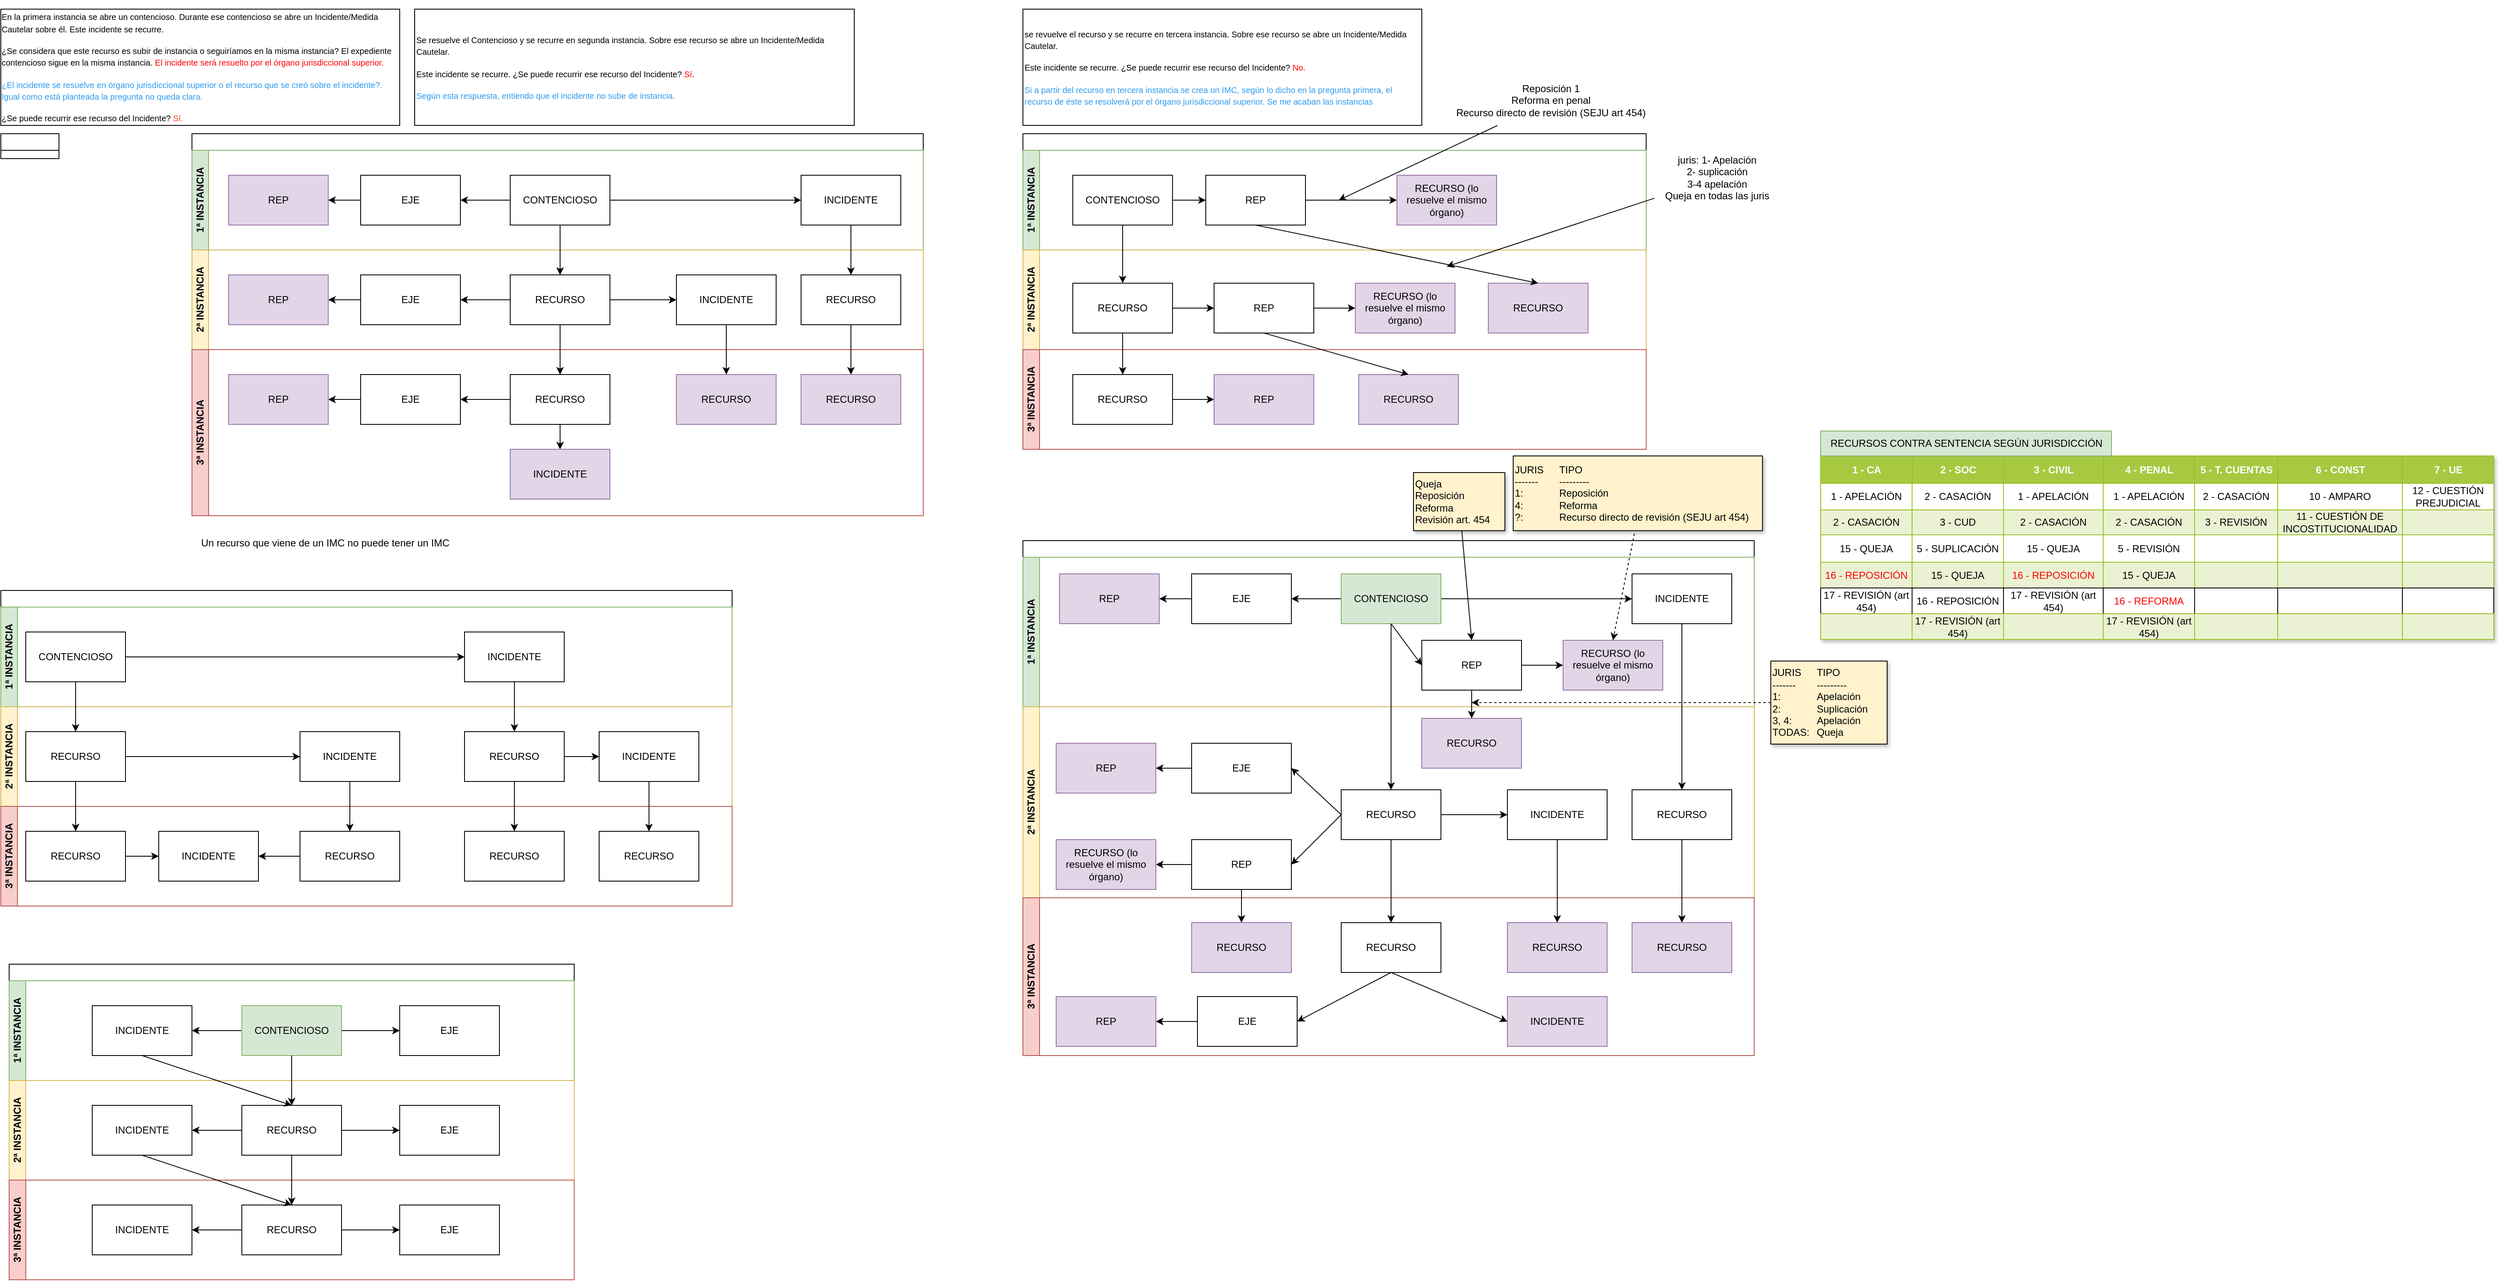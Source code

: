 <mxfile version="23.1.2" type="github">
  <diagram name="Página-1" id="DgyqjarxZwNVzye8CLjz">
    <mxGraphModel dx="1226" dy="1848" grid="1" gridSize="10" guides="1" tooltips="1" connect="1" arrows="1" fold="1" page="1" pageScale="1" pageWidth="827" pageHeight="1169" math="0" shadow="0">
      <root>
        <mxCell id="0" />
        <mxCell id="1" parent="0" />
        <mxCell id="WXpK4O57Sc2LEBE2KfK7-1" value="" style="swimlane;childLayout=stackLayout;resizeParent=1;resizeParentMax=0;horizontal=1;startSize=20;horizontalStack=0;html=1;" vertex="1" collapsed="1" parent="1">
          <mxGeometry x="20" y="130" width="70" height="30" as="geometry">
            <mxRectangle x="20" y="130" width="480" height="380" as="alternateBounds" />
          </mxGeometry>
        </mxCell>
        <mxCell id="WXpK4O57Sc2LEBE2KfK7-2" value="1ª INSTANCIA" style="swimlane;startSize=20;horizontal=0;html=1;fillColor=#d5e8d4;strokeColor=#82b366;gradientColor=none;swimlaneFillColor=default;" vertex="1" parent="WXpK4O57Sc2LEBE2KfK7-1">
          <mxGeometry y="20" width="480" height="120" as="geometry" />
        </mxCell>
        <mxCell id="WXpK4O57Sc2LEBE2KfK7-3" style="edgeStyle=orthogonalEdgeStyle;rounded=0;orthogonalLoop=1;jettySize=auto;html=1;" edge="1" parent="WXpK4O57Sc2LEBE2KfK7-2" source="WXpK4O57Sc2LEBE2KfK7-4" target="WXpK4O57Sc2LEBE2KfK7-5">
          <mxGeometry relative="1" as="geometry" />
        </mxCell>
        <mxCell id="WXpK4O57Sc2LEBE2KfK7-4" value="CONTENCIOSO" style="rounded=0;whiteSpace=wrap;html=1;" vertex="1" parent="WXpK4O57Sc2LEBE2KfK7-2">
          <mxGeometry x="50" y="30" width="120" height="60" as="geometry" />
        </mxCell>
        <mxCell id="WXpK4O57Sc2LEBE2KfK7-5" value="INCIDENTE" style="rounded=0;whiteSpace=wrap;html=1;" vertex="1" parent="WXpK4O57Sc2LEBE2KfK7-2">
          <mxGeometry x="290" y="30" width="120" height="60" as="geometry" />
        </mxCell>
        <mxCell id="WXpK4O57Sc2LEBE2KfK7-6" value="2ª INSTANCIA" style="swimlane;startSize=20;horizontal=0;html=1;fillColor=#fff2cc;strokeColor=#d6b656;swimlaneFillColor=default;" vertex="1" parent="WXpK4O57Sc2LEBE2KfK7-1">
          <mxGeometry y="140" width="480" height="120" as="geometry" />
        </mxCell>
        <mxCell id="WXpK4O57Sc2LEBE2KfK7-7" value="RECURSO" style="rounded=0;whiteSpace=wrap;html=1;" vertex="1" parent="WXpK4O57Sc2LEBE2KfK7-6">
          <mxGeometry x="290" y="30" width="120" height="60" as="geometry" />
        </mxCell>
        <mxCell id="WXpK4O57Sc2LEBE2KfK7-8" value="3ª INSTANCIA" style="swimlane;startSize=20;horizontal=0;html=1;fillColor=#f8cecc;strokeColor=#b85450;swimlaneFillColor=default;" vertex="1" parent="WXpK4O57Sc2LEBE2KfK7-1">
          <mxGeometry y="260" width="480" height="120" as="geometry" />
        </mxCell>
        <mxCell id="WXpK4O57Sc2LEBE2KfK7-9" value="RECURSO" style="rounded=0;whiteSpace=wrap;html=1;" vertex="1" parent="WXpK4O57Sc2LEBE2KfK7-8">
          <mxGeometry x="290" y="30" width="120" height="60" as="geometry" />
        </mxCell>
        <mxCell id="WXpK4O57Sc2LEBE2KfK7-10" style="edgeStyle=orthogonalEdgeStyle;rounded=0;orthogonalLoop=1;jettySize=auto;html=1;entryX=0.5;entryY=0;entryDx=0;entryDy=0;" edge="1" parent="WXpK4O57Sc2LEBE2KfK7-1" source="WXpK4O57Sc2LEBE2KfK7-5" target="WXpK4O57Sc2LEBE2KfK7-7">
          <mxGeometry relative="1" as="geometry" />
        </mxCell>
        <mxCell id="WXpK4O57Sc2LEBE2KfK7-11" style="edgeStyle=orthogonalEdgeStyle;rounded=0;orthogonalLoop=1;jettySize=auto;html=1;entryX=0.5;entryY=0;entryDx=0;entryDy=0;" edge="1" parent="WXpK4O57Sc2LEBE2KfK7-1" source="WXpK4O57Sc2LEBE2KfK7-7" target="WXpK4O57Sc2LEBE2KfK7-9">
          <mxGeometry relative="1" as="geometry" />
        </mxCell>
        <mxCell id="WXpK4O57Sc2LEBE2KfK7-12" value="&lt;p style=&quot;text-align: left;&quot;&gt;&lt;font style=&quot;font-size: 10px;&quot;&gt;En la primera instancia se abre un contencioso. Durante ese contencioso se abre un Incidente/Medida Cautelar sobre él. Este incidente se recurre.&lt;/font&gt;&lt;/p&gt;&lt;p style=&quot;text-align: left;&quot;&gt;&lt;font style=&quot;font-size: 10px;&quot;&gt;¿Se considera que este recurso es subir de instancia o seguiríamos en la misma instancia? El expediente contencioso sigue en la misma instancia. &lt;font color=&quot;#ff0000&quot;&gt;El incidente será resuelto por el órgano jurisdiccional superior.&lt;/font&gt;&lt;/font&gt;&lt;/p&gt;&lt;p style=&quot;text-align: left;&quot;&gt;&lt;span style=&quot;color: rgb(45, 155, 240);&quot;&gt;&lt;font style=&quot;font-size: 10px;&quot;&gt;¿El incidente se resuelve en órgano jurisdiccional superior o el recurso que se creó sobre el incidente?. Igual como está planteada la pregunta no queda clara.&lt;/font&gt;&lt;/span&gt;&lt;/p&gt;&lt;p style=&quot;text-align: left;&quot;&gt;&lt;font style=&quot;font-size: 10px;&quot;&gt;¿Se puede recurrir ese recurso del Incidente? &lt;span style=&quot;color: rgb(242, 71, 38);&quot;&gt;Sí.&lt;/span&gt;&lt;/font&gt;&lt;/p&gt;" style="rounded=0;whiteSpace=wrap;html=1;" vertex="1" parent="1">
          <mxGeometry x="20" y="-20" width="480" height="140" as="geometry" />
        </mxCell>
        <mxCell id="WXpK4O57Sc2LEBE2KfK7-13" value="" style="swimlane;childLayout=stackLayout;resizeParent=1;resizeParentMax=0;horizontal=1;startSize=20;horizontalStack=0;html=1;" vertex="1" parent="1">
          <mxGeometry x="250" y="130" width="880" height="460" as="geometry">
            <mxRectangle x="50" y="130" width="70" height="30" as="alternateBounds" />
          </mxGeometry>
        </mxCell>
        <mxCell id="WXpK4O57Sc2LEBE2KfK7-14" value="1ª INSTANCIA" style="swimlane;startSize=20;horizontal=0;html=1;fillColor=#d5e8d4;strokeColor=#82b366;swimlaneFillColor=default;" vertex="1" parent="WXpK4O57Sc2LEBE2KfK7-13">
          <mxGeometry y="20" width="880" height="120" as="geometry" />
        </mxCell>
        <mxCell id="WXpK4O57Sc2LEBE2KfK7-114" style="edgeStyle=orthogonalEdgeStyle;rounded=0;orthogonalLoop=1;jettySize=auto;html=1;entryX=0;entryY=0.5;entryDx=0;entryDy=0;" edge="1" parent="WXpK4O57Sc2LEBE2KfK7-14" source="WXpK4O57Sc2LEBE2KfK7-15" target="WXpK4O57Sc2LEBE2KfK7-111">
          <mxGeometry relative="1" as="geometry" />
        </mxCell>
        <mxCell id="WXpK4O57Sc2LEBE2KfK7-133" style="edgeStyle=orthogonalEdgeStyle;rounded=0;orthogonalLoop=1;jettySize=auto;html=1;" edge="1" parent="WXpK4O57Sc2LEBE2KfK7-14" source="WXpK4O57Sc2LEBE2KfK7-15" target="WXpK4O57Sc2LEBE2KfK7-130">
          <mxGeometry relative="1" as="geometry" />
        </mxCell>
        <mxCell id="WXpK4O57Sc2LEBE2KfK7-15" value="CONTENCIOSO" style="rounded=0;whiteSpace=wrap;html=1;" vertex="1" parent="WXpK4O57Sc2LEBE2KfK7-14">
          <mxGeometry x="383" y="30" width="120" height="60" as="geometry" />
        </mxCell>
        <mxCell id="WXpK4O57Sc2LEBE2KfK7-111" value="INCIDENTE" style="rounded=0;whiteSpace=wrap;html=1;" vertex="1" parent="WXpK4O57Sc2LEBE2KfK7-14">
          <mxGeometry x="733" y="30" width="120" height="60" as="geometry" />
        </mxCell>
        <mxCell id="WXpK4O57Sc2LEBE2KfK7-139" style="edgeStyle=orthogonalEdgeStyle;rounded=0;orthogonalLoop=1;jettySize=auto;html=1;" edge="1" parent="WXpK4O57Sc2LEBE2KfK7-14" source="WXpK4O57Sc2LEBE2KfK7-130" target="WXpK4O57Sc2LEBE2KfK7-136">
          <mxGeometry relative="1" as="geometry" />
        </mxCell>
        <mxCell id="WXpK4O57Sc2LEBE2KfK7-130" value="EJE" style="rounded=0;whiteSpace=wrap;html=1;" vertex="1" parent="WXpK4O57Sc2LEBE2KfK7-14">
          <mxGeometry x="203" y="30" width="120" height="60" as="geometry" />
        </mxCell>
        <mxCell id="WXpK4O57Sc2LEBE2KfK7-136" value="REP" style="rounded=0;whiteSpace=wrap;html=1;fillColor=#e1d5e7;strokeColor=#9673a6;" vertex="1" parent="WXpK4O57Sc2LEBE2KfK7-14">
          <mxGeometry x="44" y="30" width="120" height="60" as="geometry" />
        </mxCell>
        <mxCell id="WXpK4O57Sc2LEBE2KfK7-16" value="2ª INSTANCIA" style="swimlane;startSize=20;horizontal=0;html=1;fillColor=#fff2cc;strokeColor=#d6b656;swimlaneFillColor=default;" vertex="1" parent="WXpK4O57Sc2LEBE2KfK7-13">
          <mxGeometry y="140" width="880" height="120" as="geometry" />
        </mxCell>
        <mxCell id="WXpK4O57Sc2LEBE2KfK7-17" style="edgeStyle=orthogonalEdgeStyle;rounded=0;orthogonalLoop=1;jettySize=auto;html=1;entryX=0;entryY=0.5;entryDx=0;entryDy=0;" edge="1" parent="WXpK4O57Sc2LEBE2KfK7-16" source="WXpK4O57Sc2LEBE2KfK7-18" target="WXpK4O57Sc2LEBE2KfK7-19">
          <mxGeometry relative="1" as="geometry" />
        </mxCell>
        <mxCell id="WXpK4O57Sc2LEBE2KfK7-132" style="edgeStyle=orthogonalEdgeStyle;rounded=0;orthogonalLoop=1;jettySize=auto;html=1;entryX=1;entryY=0.5;entryDx=0;entryDy=0;" edge="1" parent="WXpK4O57Sc2LEBE2KfK7-16" source="WXpK4O57Sc2LEBE2KfK7-18" target="WXpK4O57Sc2LEBE2KfK7-131">
          <mxGeometry relative="1" as="geometry" />
        </mxCell>
        <mxCell id="WXpK4O57Sc2LEBE2KfK7-18" value="RECURSO" style="rounded=0;whiteSpace=wrap;html=1;" vertex="1" parent="WXpK4O57Sc2LEBE2KfK7-16">
          <mxGeometry x="383" y="30" width="120" height="60" as="geometry" />
        </mxCell>
        <mxCell id="WXpK4O57Sc2LEBE2KfK7-19" value="INCIDENTE" style="rounded=0;whiteSpace=wrap;html=1;" vertex="1" parent="WXpK4O57Sc2LEBE2KfK7-16">
          <mxGeometry x="583" y="30" width="120" height="60" as="geometry" />
        </mxCell>
        <mxCell id="WXpK4O57Sc2LEBE2KfK7-116" value="RECURSO" style="rounded=0;whiteSpace=wrap;html=1;" vertex="1" parent="WXpK4O57Sc2LEBE2KfK7-16">
          <mxGeometry x="733" y="30" width="120" height="60" as="geometry" />
        </mxCell>
        <mxCell id="WXpK4O57Sc2LEBE2KfK7-140" style="edgeStyle=orthogonalEdgeStyle;rounded=0;orthogonalLoop=1;jettySize=auto;html=1;entryX=1;entryY=0.5;entryDx=0;entryDy=0;" edge="1" parent="WXpK4O57Sc2LEBE2KfK7-16" source="WXpK4O57Sc2LEBE2KfK7-131" target="WXpK4O57Sc2LEBE2KfK7-137">
          <mxGeometry relative="1" as="geometry" />
        </mxCell>
        <mxCell id="WXpK4O57Sc2LEBE2KfK7-131" value="EJE" style="rounded=0;whiteSpace=wrap;html=1;" vertex="1" parent="WXpK4O57Sc2LEBE2KfK7-16">
          <mxGeometry x="203" y="30" width="120" height="60" as="geometry" />
        </mxCell>
        <mxCell id="WXpK4O57Sc2LEBE2KfK7-137" value="REP" style="rounded=0;whiteSpace=wrap;html=1;fillColor=#e1d5e7;strokeColor=#9673a6;" vertex="1" parent="WXpK4O57Sc2LEBE2KfK7-16">
          <mxGeometry x="44" y="30" width="120" height="60" as="geometry" />
        </mxCell>
        <mxCell id="WXpK4O57Sc2LEBE2KfK7-22" style="edgeStyle=orthogonalEdgeStyle;rounded=0;orthogonalLoop=1;jettySize=auto;html=1;" edge="1" parent="WXpK4O57Sc2LEBE2KfK7-13" source="WXpK4O57Sc2LEBE2KfK7-15" target="WXpK4O57Sc2LEBE2KfK7-18">
          <mxGeometry relative="1" as="geometry" />
        </mxCell>
        <mxCell id="WXpK4O57Sc2LEBE2KfK7-117" style="edgeStyle=orthogonalEdgeStyle;rounded=0;orthogonalLoop=1;jettySize=auto;html=1;entryX=0.5;entryY=0;entryDx=0;entryDy=0;" edge="1" parent="WXpK4O57Sc2LEBE2KfK7-13" source="WXpK4O57Sc2LEBE2KfK7-111" target="WXpK4O57Sc2LEBE2KfK7-116">
          <mxGeometry relative="1" as="geometry" />
        </mxCell>
        <mxCell id="WXpK4O57Sc2LEBE2KfK7-20" value="3ª INSTANCIA" style="swimlane;startSize=20;horizontal=0;html=1;fillColor=#f8cecc;strokeColor=#b85450;swimlaneFillColor=default;" vertex="1" parent="WXpK4O57Sc2LEBE2KfK7-13">
          <mxGeometry y="260" width="880" height="200" as="geometry" />
        </mxCell>
        <mxCell id="WXpK4O57Sc2LEBE2KfK7-21" value="RECURSO" style="rounded=0;whiteSpace=wrap;html=1;fillColor=#e1d5e7;strokeColor=#9673a6;" vertex="1" parent="WXpK4O57Sc2LEBE2KfK7-20">
          <mxGeometry x="583" y="30" width="120" height="60" as="geometry" />
        </mxCell>
        <mxCell id="WXpK4O57Sc2LEBE2KfK7-126" style="edgeStyle=orthogonalEdgeStyle;rounded=0;orthogonalLoop=1;jettySize=auto;html=1;" edge="1" parent="WXpK4O57Sc2LEBE2KfK7-20" source="WXpK4O57Sc2LEBE2KfK7-121" target="WXpK4O57Sc2LEBE2KfK7-125">
          <mxGeometry relative="1" as="geometry" />
        </mxCell>
        <mxCell id="WXpK4O57Sc2LEBE2KfK7-135" style="edgeStyle=orthogonalEdgeStyle;rounded=0;orthogonalLoop=1;jettySize=auto;html=1;entryX=1;entryY=0.5;entryDx=0;entryDy=0;" edge="1" parent="WXpK4O57Sc2LEBE2KfK7-20" source="WXpK4O57Sc2LEBE2KfK7-121" target="WXpK4O57Sc2LEBE2KfK7-134">
          <mxGeometry relative="1" as="geometry" />
        </mxCell>
        <mxCell id="WXpK4O57Sc2LEBE2KfK7-121" value="RECURSO" style="rounded=0;whiteSpace=wrap;html=1;" vertex="1" parent="WXpK4O57Sc2LEBE2KfK7-20">
          <mxGeometry x="383" y="30" width="120" height="60" as="geometry" />
        </mxCell>
        <mxCell id="WXpK4O57Sc2LEBE2KfK7-122" value="RECURSO" style="rounded=0;whiteSpace=wrap;html=1;fillColor=#e1d5e7;strokeColor=#9673a6;" vertex="1" parent="WXpK4O57Sc2LEBE2KfK7-20">
          <mxGeometry x="733" y="30" width="120" height="60" as="geometry" />
        </mxCell>
        <mxCell id="WXpK4O57Sc2LEBE2KfK7-125" value="INCIDENTE" style="rounded=0;whiteSpace=wrap;html=1;fillColor=#e1d5e7;strokeColor=#9673a6;" vertex="1" parent="WXpK4O57Sc2LEBE2KfK7-20">
          <mxGeometry x="383" y="120" width="120" height="60" as="geometry" />
        </mxCell>
        <mxCell id="WXpK4O57Sc2LEBE2KfK7-141" style="edgeStyle=orthogonalEdgeStyle;rounded=0;orthogonalLoop=1;jettySize=auto;html=1;entryX=1;entryY=0.5;entryDx=0;entryDy=0;" edge="1" parent="WXpK4O57Sc2LEBE2KfK7-20" source="WXpK4O57Sc2LEBE2KfK7-134" target="WXpK4O57Sc2LEBE2KfK7-138">
          <mxGeometry relative="1" as="geometry" />
        </mxCell>
        <mxCell id="WXpK4O57Sc2LEBE2KfK7-134" value="EJE" style="rounded=0;whiteSpace=wrap;html=1;" vertex="1" parent="WXpK4O57Sc2LEBE2KfK7-20">
          <mxGeometry x="203" y="30" width="120" height="60" as="geometry" />
        </mxCell>
        <mxCell id="WXpK4O57Sc2LEBE2KfK7-138" value="REP" style="rounded=0;whiteSpace=wrap;html=1;fillColor=#e1d5e7;strokeColor=#9673a6;" vertex="1" parent="WXpK4O57Sc2LEBE2KfK7-20">
          <mxGeometry x="44" y="30" width="120" height="60" as="geometry" />
        </mxCell>
        <mxCell id="WXpK4O57Sc2LEBE2KfK7-120" style="rounded=0;orthogonalLoop=1;jettySize=auto;html=1;exitX=0.5;exitY=1;exitDx=0;exitDy=0;" edge="1" parent="WXpK4O57Sc2LEBE2KfK7-13" source="WXpK4O57Sc2LEBE2KfK7-18" target="WXpK4O57Sc2LEBE2KfK7-121">
          <mxGeometry relative="1" as="geometry" />
        </mxCell>
        <mxCell id="WXpK4O57Sc2LEBE2KfK7-23" style="edgeStyle=orthogonalEdgeStyle;rounded=0;orthogonalLoop=1;jettySize=auto;html=1;entryX=0.5;entryY=0;entryDx=0;entryDy=0;" edge="1" parent="WXpK4O57Sc2LEBE2KfK7-13" source="WXpK4O57Sc2LEBE2KfK7-19" target="WXpK4O57Sc2LEBE2KfK7-21">
          <mxGeometry relative="1" as="geometry" />
        </mxCell>
        <mxCell id="WXpK4O57Sc2LEBE2KfK7-119" style="rounded=0;orthogonalLoop=1;jettySize=auto;html=1;exitX=0.5;exitY=1;exitDx=0;exitDy=0;" edge="1" parent="WXpK4O57Sc2LEBE2KfK7-13" source="WXpK4O57Sc2LEBE2KfK7-116" target="WXpK4O57Sc2LEBE2KfK7-122">
          <mxGeometry relative="1" as="geometry" />
        </mxCell>
        <mxCell id="WXpK4O57Sc2LEBE2KfK7-24" value="&lt;p&gt;&lt;font style=&quot;font-size: 10px;&quot;&gt;Se resuelve el Contencioso y se recurre en segunda instancia. Sobre ese recurso se abre un Incidente/Medida Cautelar.&lt;/font&gt;&lt;/p&gt;&lt;p&gt;&lt;/p&gt;&lt;p&gt;&lt;font style=&quot;font-size: 10px;&quot;&gt;Este incidente se recurre. ¿Se puede recurrir ese recurso del Incidente? &lt;font color=&quot;#ff0000&quot;&gt;Sí&lt;/font&gt;.&lt;/font&gt;&lt;/p&gt;&lt;p&gt;&lt;span style=&quot;color: rgb(45, 155, 240);&quot;&gt;&lt;font style=&quot;font-size: 10px;&quot;&gt; Según esta respuesta, entiendo que el incidente no sube de instancia.&lt;/font&gt;&lt;/span&gt;&lt;/p&gt;" style="rounded=0;whiteSpace=wrap;html=1;align=left;" vertex="1" parent="1">
          <mxGeometry x="518" y="-20" width="529" height="140" as="geometry" />
        </mxCell>
        <mxCell id="WXpK4O57Sc2LEBE2KfK7-27" value="" style="swimlane;childLayout=stackLayout;resizeParent=1;resizeParentMax=0;horizontal=1;startSize=20;horizontalStack=0;html=1;" vertex="1" parent="1">
          <mxGeometry x="1250" y="130" width="750" height="380" as="geometry">
            <mxRectangle x="50" y="130" width="70" height="30" as="alternateBounds" />
          </mxGeometry>
        </mxCell>
        <mxCell id="WXpK4O57Sc2LEBE2KfK7-28" value="1ª INSTANCIA" style="swimlane;startSize=20;horizontal=0;html=1;fillColor=#d5e8d4;strokeColor=#82b366;swimlaneFillColor=default;" vertex="1" parent="WXpK4O57Sc2LEBE2KfK7-27">
          <mxGeometry y="20" width="750" height="120" as="geometry" />
        </mxCell>
        <mxCell id="WXpK4O57Sc2LEBE2KfK7-93" style="edgeStyle=orthogonalEdgeStyle;rounded=0;orthogonalLoop=1;jettySize=auto;html=1;entryX=0;entryY=0.5;entryDx=0;entryDy=0;" edge="1" parent="WXpK4O57Sc2LEBE2KfK7-28" source="WXpK4O57Sc2LEBE2KfK7-29" target="WXpK4O57Sc2LEBE2KfK7-92">
          <mxGeometry relative="1" as="geometry" />
        </mxCell>
        <mxCell id="WXpK4O57Sc2LEBE2KfK7-29" value="CONTENCIOSO" style="rounded=0;whiteSpace=wrap;html=1;" vertex="1" parent="WXpK4O57Sc2LEBE2KfK7-28">
          <mxGeometry x="60" y="30" width="120" height="60" as="geometry" />
        </mxCell>
        <mxCell id="WXpK4O57Sc2LEBE2KfK7-96" style="edgeStyle=orthogonalEdgeStyle;rounded=0;orthogonalLoop=1;jettySize=auto;html=1;entryX=0;entryY=0.5;entryDx=0;entryDy=0;" edge="1" parent="WXpK4O57Sc2LEBE2KfK7-28" source="WXpK4O57Sc2LEBE2KfK7-92" target="WXpK4O57Sc2LEBE2KfK7-95">
          <mxGeometry relative="1" as="geometry" />
        </mxCell>
        <mxCell id="WXpK4O57Sc2LEBE2KfK7-92" value="REP" style="rounded=0;whiteSpace=wrap;html=1;" vertex="1" parent="WXpK4O57Sc2LEBE2KfK7-28">
          <mxGeometry x="220" y="30" width="120" height="60" as="geometry" />
        </mxCell>
        <mxCell id="WXpK4O57Sc2LEBE2KfK7-95" value="RECURSO (lo resuelve el mismo órgano)" style="rounded=0;whiteSpace=wrap;html=1;fillColor=#e1d5e7;strokeColor=#9673a6;" vertex="1" parent="WXpK4O57Sc2LEBE2KfK7-28">
          <mxGeometry x="450" y="30" width="120" height="60" as="geometry" />
        </mxCell>
        <mxCell id="WXpK4O57Sc2LEBE2KfK7-30" value="2ª INSTANCIA" style="swimlane;startSize=20;horizontal=0;html=1;fillColor=#fff2cc;strokeColor=#d6b656;swimlaneFillColor=default;" vertex="1" parent="WXpK4O57Sc2LEBE2KfK7-27">
          <mxGeometry y="140" width="750" height="120" as="geometry" />
        </mxCell>
        <mxCell id="WXpK4O57Sc2LEBE2KfK7-99" style="edgeStyle=orthogonalEdgeStyle;rounded=0;orthogonalLoop=1;jettySize=auto;html=1;entryX=0;entryY=0.5;entryDx=0;entryDy=0;" edge="1" parent="WXpK4O57Sc2LEBE2KfK7-30" source="WXpK4O57Sc2LEBE2KfK7-31" target="WXpK4O57Sc2LEBE2KfK7-98">
          <mxGeometry relative="1" as="geometry" />
        </mxCell>
        <mxCell id="WXpK4O57Sc2LEBE2KfK7-31" value="RECURSO" style="rounded=0;whiteSpace=wrap;html=1;" vertex="1" parent="WXpK4O57Sc2LEBE2KfK7-30">
          <mxGeometry x="60" y="40" width="120" height="60" as="geometry" />
        </mxCell>
        <mxCell id="WXpK4O57Sc2LEBE2KfK7-97" value="RECURSO" style="rounded=0;whiteSpace=wrap;html=1;fillColor=#e1d5e7;strokeColor=#9673a6;" vertex="1" parent="WXpK4O57Sc2LEBE2KfK7-30">
          <mxGeometry x="560" y="40" width="120" height="60" as="geometry" />
        </mxCell>
        <mxCell id="WXpK4O57Sc2LEBE2KfK7-102" style="edgeStyle=orthogonalEdgeStyle;rounded=0;orthogonalLoop=1;jettySize=auto;html=1;" edge="1" parent="WXpK4O57Sc2LEBE2KfK7-30" source="WXpK4O57Sc2LEBE2KfK7-98" target="WXpK4O57Sc2LEBE2KfK7-101">
          <mxGeometry relative="1" as="geometry" />
        </mxCell>
        <mxCell id="WXpK4O57Sc2LEBE2KfK7-98" value="REP" style="rounded=0;whiteSpace=wrap;html=1;" vertex="1" parent="WXpK4O57Sc2LEBE2KfK7-30">
          <mxGeometry x="230" y="40" width="120" height="60" as="geometry" />
        </mxCell>
        <mxCell id="WXpK4O57Sc2LEBE2KfK7-101" value="RECURSO (lo resuelve el mismo órgano)" style="rounded=0;whiteSpace=wrap;html=1;fillColor=#e1d5e7;strokeColor=#9673a6;" vertex="1" parent="WXpK4O57Sc2LEBE2KfK7-30">
          <mxGeometry x="400" y="40" width="120" height="60" as="geometry" />
        </mxCell>
        <mxCell id="WXpK4O57Sc2LEBE2KfK7-32" value="3ª INSTANCIA" style="swimlane;startSize=20;horizontal=0;html=1;fillColor=#f8cecc;strokeColor=#b85450;swimlaneFillColor=default;" vertex="1" parent="WXpK4O57Sc2LEBE2KfK7-27">
          <mxGeometry y="260" width="750" height="120" as="geometry" />
        </mxCell>
        <mxCell id="WXpK4O57Sc2LEBE2KfK7-106" style="edgeStyle=orthogonalEdgeStyle;rounded=0;orthogonalLoop=1;jettySize=auto;html=1;" edge="1" parent="WXpK4O57Sc2LEBE2KfK7-32" source="WXpK4O57Sc2LEBE2KfK7-34" target="WXpK4O57Sc2LEBE2KfK7-105">
          <mxGeometry relative="1" as="geometry" />
        </mxCell>
        <mxCell id="WXpK4O57Sc2LEBE2KfK7-34" value="RECURSO" style="rounded=0;whiteSpace=wrap;html=1;" vertex="1" parent="WXpK4O57Sc2LEBE2KfK7-32">
          <mxGeometry x="60" y="30" width="120" height="60" as="geometry" />
        </mxCell>
        <mxCell id="WXpK4O57Sc2LEBE2KfK7-103" value="RECURSO" style="rounded=0;whiteSpace=wrap;html=1;fillColor=#e1d5e7;strokeColor=#9673a6;" vertex="1" parent="WXpK4O57Sc2LEBE2KfK7-32">
          <mxGeometry x="404" y="30" width="120" height="60" as="geometry" />
        </mxCell>
        <mxCell id="WXpK4O57Sc2LEBE2KfK7-105" value="REP" style="rounded=0;whiteSpace=wrap;html=1;fillColor=#e1d5e7;strokeColor=#9673a6;" vertex="1" parent="WXpK4O57Sc2LEBE2KfK7-32">
          <mxGeometry x="230" y="30" width="120" height="60" as="geometry" />
        </mxCell>
        <mxCell id="WXpK4O57Sc2LEBE2KfK7-36" style="edgeStyle=orthogonalEdgeStyle;rounded=0;orthogonalLoop=1;jettySize=auto;html=1;entryX=0.5;entryY=0;entryDx=0;entryDy=0;" edge="1" parent="WXpK4O57Sc2LEBE2KfK7-27" source="WXpK4O57Sc2LEBE2KfK7-29" target="WXpK4O57Sc2LEBE2KfK7-31">
          <mxGeometry relative="1" as="geometry">
            <mxPoint x="360" y="110.0" as="sourcePoint" />
          </mxGeometry>
        </mxCell>
        <mxCell id="WXpK4O57Sc2LEBE2KfK7-37" style="edgeStyle=orthogonalEdgeStyle;rounded=0;orthogonalLoop=1;jettySize=auto;html=1;entryX=0.5;entryY=0;entryDx=0;entryDy=0;" edge="1" parent="WXpK4O57Sc2LEBE2KfK7-27" source="WXpK4O57Sc2LEBE2KfK7-31" target="WXpK4O57Sc2LEBE2KfK7-34">
          <mxGeometry relative="1" as="geometry" />
        </mxCell>
        <mxCell id="WXpK4O57Sc2LEBE2KfK7-94" style="rounded=0;orthogonalLoop=1;jettySize=auto;html=1;exitX=0.5;exitY=1;exitDx=0;exitDy=0;entryX=0.5;entryY=0;entryDx=0;entryDy=0;" edge="1" parent="WXpK4O57Sc2LEBE2KfK7-27" source="WXpK4O57Sc2LEBE2KfK7-92" target="WXpK4O57Sc2LEBE2KfK7-97">
          <mxGeometry relative="1" as="geometry" />
        </mxCell>
        <mxCell id="WXpK4O57Sc2LEBE2KfK7-104" style="rounded=0;orthogonalLoop=1;jettySize=auto;html=1;entryX=0.5;entryY=0;entryDx=0;entryDy=0;exitX=0.5;exitY=1;exitDx=0;exitDy=0;" edge="1" parent="WXpK4O57Sc2LEBE2KfK7-27" source="WXpK4O57Sc2LEBE2KfK7-98" target="WXpK4O57Sc2LEBE2KfK7-103">
          <mxGeometry relative="1" as="geometry" />
        </mxCell>
        <mxCell id="WXpK4O57Sc2LEBE2KfK7-38" value="&lt;p&gt;&lt;font style=&quot;font-size: 10px;&quot;&gt;se revuelve el recurso y se recurre en tercera instancia. Sobre ese recurso se abre un Incidente/Medida Cautelar.&lt;/font&gt;&lt;/p&gt;&lt;p&gt;&lt;/p&gt;&lt;p&gt;&lt;font style=&quot;font-size: 10px;&quot;&gt;Este incidente se recurre. ¿Se puede recurrir ese recurso del Incidente? &lt;font color=&quot;#ff0000&quot;&gt;No.&lt;/font&gt;&lt;/font&gt;&lt;/p&gt;&lt;p&gt;&lt;span style=&quot;color: rgb(45, 155, 240);&quot;&gt;&lt;font style=&quot;font-size: 10px;&quot;&gt;Si a partir del recurso en tercera instancia se crea un IMC, según lo dicho en la pregunta primera, el recurso de éste se resolverá por el órgano jurisdiccional superior. Se me acaban las instancias&lt;/font&gt;&lt;/span&gt;&lt;/p&gt;" style="rounded=0;whiteSpace=wrap;html=1;align=left;" vertex="1" parent="1">
          <mxGeometry x="1250" y="-20" width="480" height="140" as="geometry" />
        </mxCell>
        <mxCell id="WXpK4O57Sc2LEBE2KfK7-41" value="" style="swimlane;childLayout=stackLayout;resizeParent=1;resizeParentMax=0;horizontal=1;startSize=20;horizontalStack=0;html=1;" vertex="1" parent="1">
          <mxGeometry x="20" y="680" width="880" height="380" as="geometry">
            <mxRectangle x="50" y="130" width="70" height="30" as="alternateBounds" />
          </mxGeometry>
        </mxCell>
        <mxCell id="WXpK4O57Sc2LEBE2KfK7-42" value="1ª INSTANCIA" style="swimlane;startSize=20;horizontal=0;html=1;fillColor=#d5e8d4;strokeColor=#82b366;swimlaneFillColor=default;" vertex="1" parent="WXpK4O57Sc2LEBE2KfK7-41">
          <mxGeometry y="20" width="880" height="120" as="geometry" />
        </mxCell>
        <mxCell id="WXpK4O57Sc2LEBE2KfK7-43" style="edgeStyle=orthogonalEdgeStyle;rounded=0;orthogonalLoop=1;jettySize=auto;html=1;" edge="1" parent="WXpK4O57Sc2LEBE2KfK7-42" source="WXpK4O57Sc2LEBE2KfK7-44" target="WXpK4O57Sc2LEBE2KfK7-45">
          <mxGeometry relative="1" as="geometry" />
        </mxCell>
        <mxCell id="WXpK4O57Sc2LEBE2KfK7-44" value="CONTENCIOSO" style="rounded=0;whiteSpace=wrap;html=1;" vertex="1" parent="WXpK4O57Sc2LEBE2KfK7-42">
          <mxGeometry x="30" y="30" width="120" height="60" as="geometry" />
        </mxCell>
        <mxCell id="WXpK4O57Sc2LEBE2KfK7-45" value="INCIDENTE" style="rounded=0;whiteSpace=wrap;html=1;" vertex="1" parent="WXpK4O57Sc2LEBE2KfK7-42">
          <mxGeometry x="558" y="30" width="120" height="60" as="geometry" />
        </mxCell>
        <mxCell id="WXpK4O57Sc2LEBE2KfK7-46" value="2ª INSTANCIA" style="swimlane;startSize=20;horizontal=0;html=1;fillColor=#fff2cc;strokeColor=#d6b656;swimlaneFillColor=default;" vertex="1" parent="WXpK4O57Sc2LEBE2KfK7-41">
          <mxGeometry y="140" width="880" height="120" as="geometry" />
        </mxCell>
        <mxCell id="WXpK4O57Sc2LEBE2KfK7-47" style="edgeStyle=orthogonalEdgeStyle;rounded=0;orthogonalLoop=1;jettySize=auto;html=1;" edge="1" parent="WXpK4O57Sc2LEBE2KfK7-46" source="WXpK4O57Sc2LEBE2KfK7-48" target="WXpK4O57Sc2LEBE2KfK7-52">
          <mxGeometry relative="1" as="geometry" />
        </mxCell>
        <mxCell id="WXpK4O57Sc2LEBE2KfK7-48" value="RECURSO" style="rounded=0;whiteSpace=wrap;html=1;" vertex="1" parent="WXpK4O57Sc2LEBE2KfK7-46">
          <mxGeometry x="558" y="30" width="120" height="60" as="geometry" />
        </mxCell>
        <mxCell id="WXpK4O57Sc2LEBE2KfK7-49" style="edgeStyle=orthogonalEdgeStyle;rounded=0;orthogonalLoop=1;jettySize=auto;html=1;entryX=0;entryY=0.5;entryDx=0;entryDy=0;" edge="1" parent="WXpK4O57Sc2LEBE2KfK7-46" source="WXpK4O57Sc2LEBE2KfK7-50" target="WXpK4O57Sc2LEBE2KfK7-51">
          <mxGeometry relative="1" as="geometry" />
        </mxCell>
        <mxCell id="WXpK4O57Sc2LEBE2KfK7-50" value="RECURSO" style="rounded=0;whiteSpace=wrap;html=1;" vertex="1" parent="WXpK4O57Sc2LEBE2KfK7-46">
          <mxGeometry x="30" y="30" width="120" height="60" as="geometry" />
        </mxCell>
        <mxCell id="WXpK4O57Sc2LEBE2KfK7-51" value="INCIDENTE" style="rounded=0;whiteSpace=wrap;html=1;" vertex="1" parent="WXpK4O57Sc2LEBE2KfK7-46">
          <mxGeometry x="360" y="30" width="120" height="60" as="geometry" />
        </mxCell>
        <mxCell id="WXpK4O57Sc2LEBE2KfK7-52" value="INCIDENTE" style="rounded=0;whiteSpace=wrap;html=1;" vertex="1" parent="WXpK4O57Sc2LEBE2KfK7-46">
          <mxGeometry x="720" y="30" width="120" height="60" as="geometry" />
        </mxCell>
        <mxCell id="WXpK4O57Sc2LEBE2KfK7-53" value="3ª INSTANCIA" style="swimlane;startSize=20;horizontal=0;html=1;fillColor=#f8cecc;strokeColor=#b85450;swimlaneFillColor=default;" vertex="1" parent="WXpK4O57Sc2LEBE2KfK7-41">
          <mxGeometry y="260" width="880" height="120" as="geometry" />
        </mxCell>
        <mxCell id="WXpK4O57Sc2LEBE2KfK7-54" value="RECURSO" style="rounded=0;whiteSpace=wrap;html=1;" vertex="1" parent="WXpK4O57Sc2LEBE2KfK7-53">
          <mxGeometry x="558" y="30" width="120" height="60" as="geometry" />
        </mxCell>
        <mxCell id="WXpK4O57Sc2LEBE2KfK7-55" style="edgeStyle=orthogonalEdgeStyle;rounded=0;orthogonalLoop=1;jettySize=auto;html=1;" edge="1" parent="WXpK4O57Sc2LEBE2KfK7-53" source="WXpK4O57Sc2LEBE2KfK7-56" target="WXpK4O57Sc2LEBE2KfK7-60">
          <mxGeometry relative="1" as="geometry" />
        </mxCell>
        <mxCell id="WXpK4O57Sc2LEBE2KfK7-56" value="RECURSO" style="rounded=0;whiteSpace=wrap;html=1;" vertex="1" parent="WXpK4O57Sc2LEBE2KfK7-53">
          <mxGeometry x="30" y="30" width="120" height="60" as="geometry" />
        </mxCell>
        <mxCell id="WXpK4O57Sc2LEBE2KfK7-57" style="edgeStyle=orthogonalEdgeStyle;rounded=0;orthogonalLoop=1;jettySize=auto;html=1;entryX=1;entryY=0.5;entryDx=0;entryDy=0;" edge="1" parent="WXpK4O57Sc2LEBE2KfK7-53" source="WXpK4O57Sc2LEBE2KfK7-58" target="WXpK4O57Sc2LEBE2KfK7-60">
          <mxGeometry relative="1" as="geometry" />
        </mxCell>
        <mxCell id="WXpK4O57Sc2LEBE2KfK7-58" value="RECURSO" style="rounded=0;whiteSpace=wrap;html=1;" vertex="1" parent="WXpK4O57Sc2LEBE2KfK7-53">
          <mxGeometry x="360" y="30" width="120" height="60" as="geometry" />
        </mxCell>
        <mxCell id="WXpK4O57Sc2LEBE2KfK7-59" value="RECURSO" style="rounded=0;whiteSpace=wrap;html=1;" vertex="1" parent="WXpK4O57Sc2LEBE2KfK7-53">
          <mxGeometry x="720" y="30" width="120" height="60" as="geometry" />
        </mxCell>
        <mxCell id="WXpK4O57Sc2LEBE2KfK7-60" value="INCIDENTE" style="rounded=0;whiteSpace=wrap;html=1;" vertex="1" parent="WXpK4O57Sc2LEBE2KfK7-53">
          <mxGeometry x="190" y="30" width="120" height="60" as="geometry" />
        </mxCell>
        <mxCell id="WXpK4O57Sc2LEBE2KfK7-61" style="edgeStyle=orthogonalEdgeStyle;rounded=0;orthogonalLoop=1;jettySize=auto;html=1;entryX=0.5;entryY=0;entryDx=0;entryDy=0;" edge="1" parent="WXpK4O57Sc2LEBE2KfK7-41" source="WXpK4O57Sc2LEBE2KfK7-45" target="WXpK4O57Sc2LEBE2KfK7-48">
          <mxGeometry relative="1" as="geometry" />
        </mxCell>
        <mxCell id="WXpK4O57Sc2LEBE2KfK7-62" style="edgeStyle=orthogonalEdgeStyle;rounded=0;orthogonalLoop=1;jettySize=auto;html=1;entryX=0.5;entryY=0;entryDx=0;entryDy=0;" edge="1" parent="WXpK4O57Sc2LEBE2KfK7-41" source="WXpK4O57Sc2LEBE2KfK7-48" target="WXpK4O57Sc2LEBE2KfK7-54">
          <mxGeometry relative="1" as="geometry" />
        </mxCell>
        <mxCell id="WXpK4O57Sc2LEBE2KfK7-63" style="edgeStyle=orthogonalEdgeStyle;rounded=0;orthogonalLoop=1;jettySize=auto;html=1;entryX=0.5;entryY=0;entryDx=0;entryDy=0;" edge="1" parent="WXpK4O57Sc2LEBE2KfK7-41" source="WXpK4O57Sc2LEBE2KfK7-44" target="WXpK4O57Sc2LEBE2KfK7-50">
          <mxGeometry relative="1" as="geometry" />
        </mxCell>
        <mxCell id="WXpK4O57Sc2LEBE2KfK7-64" style="edgeStyle=orthogonalEdgeStyle;rounded=0;orthogonalLoop=1;jettySize=auto;html=1;entryX=0.5;entryY=0;entryDx=0;entryDy=0;" edge="1" parent="WXpK4O57Sc2LEBE2KfK7-41" source="WXpK4O57Sc2LEBE2KfK7-50" target="WXpK4O57Sc2LEBE2KfK7-56">
          <mxGeometry relative="1" as="geometry" />
        </mxCell>
        <mxCell id="WXpK4O57Sc2LEBE2KfK7-65" style="edgeStyle=orthogonalEdgeStyle;rounded=0;orthogonalLoop=1;jettySize=auto;html=1;" edge="1" parent="WXpK4O57Sc2LEBE2KfK7-41" source="WXpK4O57Sc2LEBE2KfK7-51" target="WXpK4O57Sc2LEBE2KfK7-58">
          <mxGeometry relative="1" as="geometry" />
        </mxCell>
        <mxCell id="WXpK4O57Sc2LEBE2KfK7-66" style="edgeStyle=orthogonalEdgeStyle;rounded=0;orthogonalLoop=1;jettySize=auto;html=1;entryX=0.5;entryY=0;entryDx=0;entryDy=0;" edge="1" parent="WXpK4O57Sc2LEBE2KfK7-41" source="WXpK4O57Sc2LEBE2KfK7-52" target="WXpK4O57Sc2LEBE2KfK7-59">
          <mxGeometry relative="1" as="geometry" />
        </mxCell>
        <mxCell id="WXpK4O57Sc2LEBE2KfK7-67" value="" style="swimlane;childLayout=stackLayout;resizeParent=1;resizeParentMax=0;horizontal=1;startSize=20;horizontalStack=0;html=1;" vertex="1" parent="1">
          <mxGeometry x="30" y="1130" width="680" height="380" as="geometry">
            <mxRectangle x="50" y="130" width="70" height="30" as="alternateBounds" />
          </mxGeometry>
        </mxCell>
        <mxCell id="WXpK4O57Sc2LEBE2KfK7-68" value="1ª INSTANCIA" style="swimlane;startSize=20;horizontal=0;html=1;swimlaneFillColor=default;fillColor=#d5e8d4;strokeColor=#82b366;" vertex="1" parent="WXpK4O57Sc2LEBE2KfK7-67">
          <mxGeometry y="20" width="680" height="120" as="geometry" />
        </mxCell>
        <mxCell id="WXpK4O57Sc2LEBE2KfK7-69" style="edgeStyle=orthogonalEdgeStyle;rounded=0;orthogonalLoop=1;jettySize=auto;html=1;" edge="1" parent="WXpK4O57Sc2LEBE2KfK7-68" source="WXpK4O57Sc2LEBE2KfK7-71" target="WXpK4O57Sc2LEBE2KfK7-72">
          <mxGeometry relative="1" as="geometry" />
        </mxCell>
        <mxCell id="WXpK4O57Sc2LEBE2KfK7-70" style="edgeStyle=orthogonalEdgeStyle;rounded=0;orthogonalLoop=1;jettySize=auto;html=1;entryX=0;entryY=0.5;entryDx=0;entryDy=0;" edge="1" parent="WXpK4O57Sc2LEBE2KfK7-68" source="WXpK4O57Sc2LEBE2KfK7-71" target="WXpK4O57Sc2LEBE2KfK7-73">
          <mxGeometry relative="1" as="geometry" />
        </mxCell>
        <mxCell id="WXpK4O57Sc2LEBE2KfK7-71" value="CONTENCIOSO" style="rounded=0;whiteSpace=wrap;html=1;fillColor=#d5e8d4;strokeColor=#82b366;" vertex="1" parent="WXpK4O57Sc2LEBE2KfK7-68">
          <mxGeometry x="280" y="30" width="120" height="60" as="geometry" />
        </mxCell>
        <mxCell id="WXpK4O57Sc2LEBE2KfK7-72" value="INCIDENTE" style="rounded=0;whiteSpace=wrap;html=1;" vertex="1" parent="WXpK4O57Sc2LEBE2KfK7-68">
          <mxGeometry x="100" y="30" width="120" height="60" as="geometry" />
        </mxCell>
        <mxCell id="WXpK4O57Sc2LEBE2KfK7-73" value="EJE" style="rounded=0;whiteSpace=wrap;html=1;" vertex="1" parent="WXpK4O57Sc2LEBE2KfK7-68">
          <mxGeometry x="470" y="30" width="120" height="60" as="geometry" />
        </mxCell>
        <mxCell id="WXpK4O57Sc2LEBE2KfK7-74" value="2ª INSTANCIA" style="swimlane;startSize=20;horizontal=0;html=1;swimlaneFillColor=default;fillColor=#fff2cc;strokeColor=#d6b656;" vertex="1" parent="WXpK4O57Sc2LEBE2KfK7-67">
          <mxGeometry y="140" width="680" height="120" as="geometry" />
        </mxCell>
        <mxCell id="WXpK4O57Sc2LEBE2KfK7-75" style="edgeStyle=orthogonalEdgeStyle;rounded=0;orthogonalLoop=1;jettySize=auto;html=1;" edge="1" parent="WXpK4O57Sc2LEBE2KfK7-74" source="WXpK4O57Sc2LEBE2KfK7-77" target="WXpK4O57Sc2LEBE2KfK7-78">
          <mxGeometry relative="1" as="geometry" />
        </mxCell>
        <mxCell id="WXpK4O57Sc2LEBE2KfK7-76" style="edgeStyle=orthogonalEdgeStyle;rounded=0;orthogonalLoop=1;jettySize=auto;html=1;entryX=1;entryY=0.5;entryDx=0;entryDy=0;" edge="1" parent="WXpK4O57Sc2LEBE2KfK7-74" source="WXpK4O57Sc2LEBE2KfK7-77" target="WXpK4O57Sc2LEBE2KfK7-79">
          <mxGeometry relative="1" as="geometry" />
        </mxCell>
        <mxCell id="WXpK4O57Sc2LEBE2KfK7-77" value="RECURSO" style="rounded=0;whiteSpace=wrap;html=1;" vertex="1" parent="WXpK4O57Sc2LEBE2KfK7-74">
          <mxGeometry x="280" y="30" width="120" height="60" as="geometry" />
        </mxCell>
        <mxCell id="WXpK4O57Sc2LEBE2KfK7-78" value="EJE" style="rounded=0;whiteSpace=wrap;html=1;" vertex="1" parent="WXpK4O57Sc2LEBE2KfK7-74">
          <mxGeometry x="470" y="30" width="120" height="60" as="geometry" />
        </mxCell>
        <mxCell id="WXpK4O57Sc2LEBE2KfK7-79" value="INCIDENTE" style="rounded=0;whiteSpace=wrap;html=1;" vertex="1" parent="WXpK4O57Sc2LEBE2KfK7-74">
          <mxGeometry x="100" y="30" width="120" height="60" as="geometry" />
        </mxCell>
        <mxCell id="WXpK4O57Sc2LEBE2KfK7-80" value="3ª INSTANCIA" style="swimlane;startSize=20;horizontal=0;html=1;swimlaneFillColor=default;fillColor=#f8cecc;strokeColor=#b85450;" vertex="1" parent="WXpK4O57Sc2LEBE2KfK7-67">
          <mxGeometry y="260" width="680" height="120" as="geometry" />
        </mxCell>
        <mxCell id="WXpK4O57Sc2LEBE2KfK7-81" style="edgeStyle=orthogonalEdgeStyle;rounded=0;orthogonalLoop=1;jettySize=auto;html=1;" edge="1" parent="WXpK4O57Sc2LEBE2KfK7-80" source="WXpK4O57Sc2LEBE2KfK7-83" target="WXpK4O57Sc2LEBE2KfK7-84">
          <mxGeometry relative="1" as="geometry" />
        </mxCell>
        <mxCell id="WXpK4O57Sc2LEBE2KfK7-82" style="edgeStyle=orthogonalEdgeStyle;rounded=0;orthogonalLoop=1;jettySize=auto;html=1;entryX=1;entryY=0.5;entryDx=0;entryDy=0;" edge="1" parent="WXpK4O57Sc2LEBE2KfK7-80" source="WXpK4O57Sc2LEBE2KfK7-83" target="WXpK4O57Sc2LEBE2KfK7-85">
          <mxGeometry relative="1" as="geometry" />
        </mxCell>
        <mxCell id="WXpK4O57Sc2LEBE2KfK7-83" value="RECURSO" style="rounded=0;whiteSpace=wrap;html=1;" vertex="1" parent="WXpK4O57Sc2LEBE2KfK7-80">
          <mxGeometry x="280" y="30" width="120" height="60" as="geometry" />
        </mxCell>
        <mxCell id="WXpK4O57Sc2LEBE2KfK7-84" value="EJE" style="rounded=0;whiteSpace=wrap;html=1;" vertex="1" parent="WXpK4O57Sc2LEBE2KfK7-80">
          <mxGeometry x="470" y="30" width="120" height="60" as="geometry" />
        </mxCell>
        <mxCell id="WXpK4O57Sc2LEBE2KfK7-85" value="INCIDENTE" style="rounded=0;whiteSpace=wrap;html=1;" vertex="1" parent="WXpK4O57Sc2LEBE2KfK7-80">
          <mxGeometry x="100" y="30" width="120" height="60" as="geometry" />
        </mxCell>
        <mxCell id="WXpK4O57Sc2LEBE2KfK7-86" style="edgeStyle=orthogonalEdgeStyle;rounded=0;orthogonalLoop=1;jettySize=auto;html=1;entryX=0.5;entryY=0;entryDx=0;entryDy=0;" edge="1" parent="WXpK4O57Sc2LEBE2KfK7-67" source="WXpK4O57Sc2LEBE2KfK7-77" target="WXpK4O57Sc2LEBE2KfK7-83">
          <mxGeometry relative="1" as="geometry" />
        </mxCell>
        <mxCell id="WXpK4O57Sc2LEBE2KfK7-87" style="edgeStyle=orthogonalEdgeStyle;rounded=0;orthogonalLoop=1;jettySize=auto;html=1;" edge="1" parent="WXpK4O57Sc2LEBE2KfK7-67" source="WXpK4O57Sc2LEBE2KfK7-71" target="WXpK4O57Sc2LEBE2KfK7-77">
          <mxGeometry relative="1" as="geometry" />
        </mxCell>
        <mxCell id="WXpK4O57Sc2LEBE2KfK7-88" style="rounded=0;orthogonalLoop=1;jettySize=auto;html=1;strokeColor=default;shadow=0;entryX=0.5;entryY=0;entryDx=0;entryDy=0;exitX=0.5;exitY=1;exitDx=0;exitDy=0;" edge="1" parent="WXpK4O57Sc2LEBE2KfK7-67" source="WXpK4O57Sc2LEBE2KfK7-72" target="WXpK4O57Sc2LEBE2KfK7-77">
          <mxGeometry relative="1" as="geometry" />
        </mxCell>
        <mxCell id="WXpK4O57Sc2LEBE2KfK7-90" style="rounded=0;orthogonalLoop=1;jettySize=auto;html=1;entryX=0.5;entryY=0;entryDx=0;entryDy=0;exitX=0.5;exitY=1;exitDx=0;exitDy=0;" edge="1" parent="WXpK4O57Sc2LEBE2KfK7-67" source="WXpK4O57Sc2LEBE2KfK7-79" target="WXpK4O57Sc2LEBE2KfK7-83">
          <mxGeometry relative="1" as="geometry" />
        </mxCell>
        <mxCell id="WXpK4O57Sc2LEBE2KfK7-108" style="rounded=0;orthogonalLoop=1;jettySize=auto;html=1;" edge="1" parent="1" source="WXpK4O57Sc2LEBE2KfK7-107">
          <mxGeometry relative="1" as="geometry">
            <mxPoint x="1630" y="210" as="targetPoint" />
          </mxGeometry>
        </mxCell>
        <mxCell id="WXpK4O57Sc2LEBE2KfK7-107" value="Reposición 1&lt;br&gt;Reforma en penal&lt;br&gt;Recurso directo de revisión (SEJU art 454)" style="text;html=1;align=center;verticalAlign=middle;resizable=0;points=[];autosize=1;fillColor=default;" vertex="1" parent="1">
          <mxGeometry x="1760" y="60" width="250" height="60" as="geometry" />
        </mxCell>
        <mxCell id="WXpK4O57Sc2LEBE2KfK7-110" style="rounded=0;orthogonalLoop=1;jettySize=auto;html=1;" edge="1" parent="1" source="WXpK4O57Sc2LEBE2KfK7-109">
          <mxGeometry relative="1" as="geometry">
            <mxPoint x="1760" y="290" as="targetPoint" />
          </mxGeometry>
        </mxCell>
        <mxCell id="WXpK4O57Sc2LEBE2KfK7-109" value="juris: 1- Apelación&lt;br&gt;2- suplicación&lt;br&gt;3-4 apelación&lt;br&gt;Queja en todas las juris" style="text;html=1;align=center;verticalAlign=middle;resizable=0;points=[];autosize=1;strokeColor=none;fillColor=default;" vertex="1" parent="1">
          <mxGeometry x="2010" y="148" width="150" height="70" as="geometry" />
        </mxCell>
        <mxCell id="WXpK4O57Sc2LEBE2KfK7-142" value="Un recurso que viene de un IMC no puede tener un IMC" style="text;html=1;align=center;verticalAlign=middle;resizable=0;points=[];autosize=1;strokeColor=none;fillColor=default;" vertex="1" parent="1">
          <mxGeometry x="250" y="608" width="320" height="30" as="geometry" />
        </mxCell>
        <mxCell id="WXpK4O57Sc2LEBE2KfK7-143" value="" style="swimlane;childLayout=stackLayout;resizeParent=1;resizeParentMax=0;horizontal=1;startSize=20;horizontalStack=0;html=1;" vertex="1" parent="1">
          <mxGeometry x="1250" y="620" width="880" height="620" as="geometry">
            <mxRectangle x="50" y="130" width="70" height="30" as="alternateBounds" />
          </mxGeometry>
        </mxCell>
        <mxCell id="WXpK4O57Sc2LEBE2KfK7-144" value="1ª INSTANCIA" style="swimlane;startSize=20;horizontal=0;html=1;fillColor=#d5e8d4;strokeColor=#82b366;swimlaneFillColor=default;" vertex="1" parent="WXpK4O57Sc2LEBE2KfK7-143">
          <mxGeometry y="20" width="880" height="180" as="geometry" />
        </mxCell>
        <mxCell id="WXpK4O57Sc2LEBE2KfK7-145" style="edgeStyle=orthogonalEdgeStyle;rounded=0;orthogonalLoop=1;jettySize=auto;html=1;entryX=0;entryY=0.5;entryDx=0;entryDy=0;" edge="1" parent="WXpK4O57Sc2LEBE2KfK7-144" source="WXpK4O57Sc2LEBE2KfK7-147" target="WXpK4O57Sc2LEBE2KfK7-148">
          <mxGeometry relative="1" as="geometry" />
        </mxCell>
        <mxCell id="WXpK4O57Sc2LEBE2KfK7-146" style="edgeStyle=orthogonalEdgeStyle;rounded=0;orthogonalLoop=1;jettySize=auto;html=1;" edge="1" parent="WXpK4O57Sc2LEBE2KfK7-144" source="WXpK4O57Sc2LEBE2KfK7-147" target="WXpK4O57Sc2LEBE2KfK7-150">
          <mxGeometry relative="1" as="geometry" />
        </mxCell>
        <mxCell id="WXpK4O57Sc2LEBE2KfK7-178" style="rounded=0;orthogonalLoop=1;jettySize=auto;html=1;exitX=0.5;exitY=1;exitDx=0;exitDy=0;entryX=0;entryY=0.5;entryDx=0;entryDy=0;" edge="1" parent="WXpK4O57Sc2LEBE2KfK7-144" source="WXpK4O57Sc2LEBE2KfK7-147" target="WXpK4O57Sc2LEBE2KfK7-176">
          <mxGeometry relative="1" as="geometry" />
        </mxCell>
        <mxCell id="WXpK4O57Sc2LEBE2KfK7-147" value="CONTENCIOSO" style="rounded=0;whiteSpace=wrap;html=1;fillColor=#d5e8d4;strokeColor=#82b366;" vertex="1" parent="WXpK4O57Sc2LEBE2KfK7-144">
          <mxGeometry x="383" y="20" width="120" height="60" as="geometry" />
        </mxCell>
        <mxCell id="WXpK4O57Sc2LEBE2KfK7-148" value="INCIDENTE" style="rounded=0;whiteSpace=wrap;html=1;" vertex="1" parent="WXpK4O57Sc2LEBE2KfK7-144">
          <mxGeometry x="733" y="20" width="120" height="60" as="geometry" />
        </mxCell>
        <mxCell id="WXpK4O57Sc2LEBE2KfK7-149" style="edgeStyle=orthogonalEdgeStyle;rounded=0;orthogonalLoop=1;jettySize=auto;html=1;" edge="1" parent="WXpK4O57Sc2LEBE2KfK7-144" source="WXpK4O57Sc2LEBE2KfK7-150" target="WXpK4O57Sc2LEBE2KfK7-151">
          <mxGeometry relative="1" as="geometry" />
        </mxCell>
        <mxCell id="WXpK4O57Sc2LEBE2KfK7-150" value="EJE" style="rounded=0;whiteSpace=wrap;html=1;" vertex="1" parent="WXpK4O57Sc2LEBE2KfK7-144">
          <mxGeometry x="203" y="20" width="120" height="60" as="geometry" />
        </mxCell>
        <mxCell id="WXpK4O57Sc2LEBE2KfK7-151" value="REP" style="rounded=0;whiteSpace=wrap;html=1;fillColor=#e1d5e7;strokeColor=#9673a6;" vertex="1" parent="WXpK4O57Sc2LEBE2KfK7-144">
          <mxGeometry x="44" y="20" width="120" height="60" as="geometry" />
        </mxCell>
        <mxCell id="WXpK4O57Sc2LEBE2KfK7-179" style="edgeStyle=orthogonalEdgeStyle;rounded=0;orthogonalLoop=1;jettySize=auto;html=1;entryX=0;entryY=0.5;entryDx=0;entryDy=0;" edge="1" parent="WXpK4O57Sc2LEBE2KfK7-144" source="WXpK4O57Sc2LEBE2KfK7-176" target="WXpK4O57Sc2LEBE2KfK7-177">
          <mxGeometry relative="1" as="geometry" />
        </mxCell>
        <mxCell id="WXpK4O57Sc2LEBE2KfK7-176" value="REP" style="rounded=0;whiteSpace=wrap;html=1;" vertex="1" parent="WXpK4O57Sc2LEBE2KfK7-144">
          <mxGeometry x="480" y="100" width="120" height="60" as="geometry" />
        </mxCell>
        <mxCell id="WXpK4O57Sc2LEBE2KfK7-177" value="RECURSO (lo resuelve el mismo órgano)" style="rounded=0;whiteSpace=wrap;html=1;fillColor=#e1d5e7;strokeColor=#9673a6;" vertex="1" parent="WXpK4O57Sc2LEBE2KfK7-144">
          <mxGeometry x="650" y="100" width="120" height="60" as="geometry" />
        </mxCell>
        <mxCell id="WXpK4O57Sc2LEBE2KfK7-152" value="2ª INSTANCIA" style="swimlane;startSize=20;horizontal=0;html=1;fillColor=#fff2cc;strokeColor=#d6b656;swimlaneFillColor=default;" vertex="1" parent="WXpK4O57Sc2LEBE2KfK7-143">
          <mxGeometry y="200" width="880" height="230" as="geometry" />
        </mxCell>
        <mxCell id="WXpK4O57Sc2LEBE2KfK7-153" style="edgeStyle=orthogonalEdgeStyle;rounded=0;orthogonalLoop=1;jettySize=auto;html=1;entryX=0;entryY=0.5;entryDx=0;entryDy=0;" edge="1" parent="WXpK4O57Sc2LEBE2KfK7-152" source="WXpK4O57Sc2LEBE2KfK7-155" target="WXpK4O57Sc2LEBE2KfK7-156">
          <mxGeometry relative="1" as="geometry" />
        </mxCell>
        <mxCell id="WXpK4O57Sc2LEBE2KfK7-154" style="rounded=0;orthogonalLoop=1;jettySize=auto;html=1;entryX=1;entryY=0.5;entryDx=0;entryDy=0;exitX=0;exitY=0.5;exitDx=0;exitDy=0;" edge="1" parent="WXpK4O57Sc2LEBE2KfK7-152" source="WXpK4O57Sc2LEBE2KfK7-155" target="WXpK4O57Sc2LEBE2KfK7-159">
          <mxGeometry relative="1" as="geometry">
            <mxPoint x="390" y="130" as="sourcePoint" />
          </mxGeometry>
        </mxCell>
        <mxCell id="WXpK4O57Sc2LEBE2KfK7-185" style="rounded=0;orthogonalLoop=1;jettySize=auto;html=1;fontFamily=Helvetica;fontSize=12;fontColor=default;startSize=20;exitX=0;exitY=0.5;exitDx=0;exitDy=0;entryX=1;entryY=0.5;entryDx=0;entryDy=0;" edge="1" parent="WXpK4O57Sc2LEBE2KfK7-152" source="WXpK4O57Sc2LEBE2KfK7-155" target="WXpK4O57Sc2LEBE2KfK7-182">
          <mxGeometry relative="1" as="geometry" />
        </mxCell>
        <mxCell id="WXpK4O57Sc2LEBE2KfK7-155" value="RECURSO" style="rounded=0;whiteSpace=wrap;html=1;" vertex="1" parent="WXpK4O57Sc2LEBE2KfK7-152">
          <mxGeometry x="383" y="100" width="120" height="60" as="geometry" />
        </mxCell>
        <mxCell id="WXpK4O57Sc2LEBE2KfK7-157" value="RECURSO" style="rounded=0;whiteSpace=wrap;html=1;" vertex="1" parent="WXpK4O57Sc2LEBE2KfK7-152">
          <mxGeometry x="733" y="100" width="120" height="60" as="geometry" />
        </mxCell>
        <mxCell id="WXpK4O57Sc2LEBE2KfK7-158" style="edgeStyle=orthogonalEdgeStyle;rounded=0;orthogonalLoop=1;jettySize=auto;html=1;entryX=1;entryY=0.5;entryDx=0;entryDy=0;" edge="1" parent="WXpK4O57Sc2LEBE2KfK7-152" source="WXpK4O57Sc2LEBE2KfK7-159" target="WXpK4O57Sc2LEBE2KfK7-160">
          <mxGeometry relative="1" as="geometry" />
        </mxCell>
        <mxCell id="WXpK4O57Sc2LEBE2KfK7-159" value="EJE" style="rounded=0;whiteSpace=wrap;html=1;" vertex="1" parent="WXpK4O57Sc2LEBE2KfK7-152">
          <mxGeometry x="203" y="44" width="120" height="60" as="geometry" />
        </mxCell>
        <mxCell id="WXpK4O57Sc2LEBE2KfK7-160" value="REP" style="rounded=0;whiteSpace=wrap;html=1;fillColor=#e1d5e7;strokeColor=#9673a6;" vertex="1" parent="WXpK4O57Sc2LEBE2KfK7-152">
          <mxGeometry x="40" y="44" width="120" height="60" as="geometry" />
        </mxCell>
        <mxCell id="WXpK4O57Sc2LEBE2KfK7-180" value="RECURSO" style="rounded=0;whiteSpace=wrap;html=1;fillColor=#e1d5e7;strokeColor=#9673a6;" vertex="1" parent="WXpK4O57Sc2LEBE2KfK7-152">
          <mxGeometry x="480" y="14" width="120" height="60" as="geometry" />
        </mxCell>
        <mxCell id="WXpK4O57Sc2LEBE2KfK7-184" style="edgeStyle=orthogonalEdgeStyle;rounded=0;orthogonalLoop=1;jettySize=auto;html=1;entryX=1;entryY=0.5;entryDx=0;entryDy=0;fontFamily=Helvetica;fontSize=12;fontColor=default;startSize=20;" edge="1" parent="WXpK4O57Sc2LEBE2KfK7-152" source="WXpK4O57Sc2LEBE2KfK7-182" target="WXpK4O57Sc2LEBE2KfK7-183">
          <mxGeometry relative="1" as="geometry" />
        </mxCell>
        <mxCell id="WXpK4O57Sc2LEBE2KfK7-182" value="REP" style="rounded=0;whiteSpace=wrap;html=1;" vertex="1" parent="WXpK4O57Sc2LEBE2KfK7-152">
          <mxGeometry x="203" y="160" width="120" height="60" as="geometry" />
        </mxCell>
        <mxCell id="WXpK4O57Sc2LEBE2KfK7-183" value="RECURSO (lo resuelve el mismo órgano)" style="rounded=0;whiteSpace=wrap;html=1;fillColor=#e1d5e7;strokeColor=#9673a6;" vertex="1" parent="WXpK4O57Sc2LEBE2KfK7-152">
          <mxGeometry x="40" y="160" width="120" height="60" as="geometry" />
        </mxCell>
        <mxCell id="WXpK4O57Sc2LEBE2KfK7-156" value="INCIDENTE" style="rounded=0;whiteSpace=wrap;html=1;" vertex="1" parent="WXpK4O57Sc2LEBE2KfK7-152">
          <mxGeometry x="583" y="100" width="120" height="60" as="geometry" />
        </mxCell>
        <mxCell id="WXpK4O57Sc2LEBE2KfK7-161" style="edgeStyle=orthogonalEdgeStyle;rounded=0;orthogonalLoop=1;jettySize=auto;html=1;" edge="1" parent="WXpK4O57Sc2LEBE2KfK7-143" source="WXpK4O57Sc2LEBE2KfK7-147" target="WXpK4O57Sc2LEBE2KfK7-155">
          <mxGeometry relative="1" as="geometry" />
        </mxCell>
        <mxCell id="WXpK4O57Sc2LEBE2KfK7-162" style="edgeStyle=orthogonalEdgeStyle;rounded=0;orthogonalLoop=1;jettySize=auto;html=1;entryX=0.5;entryY=0;entryDx=0;entryDy=0;" edge="1" parent="WXpK4O57Sc2LEBE2KfK7-143" source="WXpK4O57Sc2LEBE2KfK7-148" target="WXpK4O57Sc2LEBE2KfK7-157">
          <mxGeometry relative="1" as="geometry" />
        </mxCell>
        <mxCell id="WXpK4O57Sc2LEBE2KfK7-181" style="edgeStyle=orthogonalEdgeStyle;rounded=0;orthogonalLoop=1;jettySize=auto;html=1;exitX=0.5;exitY=1;exitDx=0;exitDy=0;" edge="1" parent="WXpK4O57Sc2LEBE2KfK7-143" source="WXpK4O57Sc2LEBE2KfK7-176" target="WXpK4O57Sc2LEBE2KfK7-180">
          <mxGeometry relative="1" as="geometry" />
        </mxCell>
        <mxCell id="WXpK4O57Sc2LEBE2KfK7-163" value="3ª INSTANCIA" style="swimlane;startSize=20;horizontal=0;html=1;fillColor=#f8cecc;strokeColor=#b85450;swimlaneFillColor=default;" vertex="1" parent="WXpK4O57Sc2LEBE2KfK7-143">
          <mxGeometry y="430" width="880" height="190" as="geometry" />
        </mxCell>
        <mxCell id="WXpK4O57Sc2LEBE2KfK7-164" value="RECURSO" style="rounded=0;whiteSpace=wrap;html=1;fillColor=#e1d5e7;strokeColor=#9673a6;" vertex="1" parent="WXpK4O57Sc2LEBE2KfK7-163">
          <mxGeometry x="583" y="30" width="120" height="60" as="geometry" />
        </mxCell>
        <mxCell id="WXpK4O57Sc2LEBE2KfK7-165" style="rounded=0;orthogonalLoop=1;jettySize=auto;html=1;exitX=0.5;exitY=1;exitDx=0;exitDy=0;entryX=0;entryY=0.5;entryDx=0;entryDy=0;" edge="1" parent="WXpK4O57Sc2LEBE2KfK7-163" source="WXpK4O57Sc2LEBE2KfK7-167" target="WXpK4O57Sc2LEBE2KfK7-169">
          <mxGeometry relative="1" as="geometry" />
        </mxCell>
        <mxCell id="WXpK4O57Sc2LEBE2KfK7-166" style="rounded=0;orthogonalLoop=1;jettySize=auto;html=1;entryX=1;entryY=0.5;entryDx=0;entryDy=0;exitX=0.5;exitY=1;exitDx=0;exitDy=0;" edge="1" parent="WXpK4O57Sc2LEBE2KfK7-163" source="WXpK4O57Sc2LEBE2KfK7-167" target="WXpK4O57Sc2LEBE2KfK7-171">
          <mxGeometry relative="1" as="geometry" />
        </mxCell>
        <mxCell id="WXpK4O57Sc2LEBE2KfK7-167" value="RECURSO" style="rounded=0;whiteSpace=wrap;html=1;" vertex="1" parent="WXpK4O57Sc2LEBE2KfK7-163">
          <mxGeometry x="383" y="30" width="120" height="60" as="geometry" />
        </mxCell>
        <mxCell id="WXpK4O57Sc2LEBE2KfK7-168" value="RECURSO" style="rounded=0;whiteSpace=wrap;html=1;fillColor=#e1d5e7;strokeColor=#9673a6;" vertex="1" parent="WXpK4O57Sc2LEBE2KfK7-163">
          <mxGeometry x="733" y="30" width="120" height="60" as="geometry" />
        </mxCell>
        <mxCell id="WXpK4O57Sc2LEBE2KfK7-169" value="INCIDENTE" style="rounded=0;whiteSpace=wrap;html=1;fillColor=#e1d5e7;strokeColor=#9673a6;" vertex="1" parent="WXpK4O57Sc2LEBE2KfK7-163">
          <mxGeometry x="583" y="119" width="120" height="60" as="geometry" />
        </mxCell>
        <mxCell id="WXpK4O57Sc2LEBE2KfK7-170" style="edgeStyle=orthogonalEdgeStyle;rounded=0;orthogonalLoop=1;jettySize=auto;html=1;entryX=1;entryY=0.5;entryDx=0;entryDy=0;" edge="1" parent="WXpK4O57Sc2LEBE2KfK7-163" source="WXpK4O57Sc2LEBE2KfK7-171" target="WXpK4O57Sc2LEBE2KfK7-172">
          <mxGeometry relative="1" as="geometry" />
        </mxCell>
        <mxCell id="WXpK4O57Sc2LEBE2KfK7-171" value="EJE" style="rounded=0;whiteSpace=wrap;html=1;" vertex="1" parent="WXpK4O57Sc2LEBE2KfK7-163">
          <mxGeometry x="210" y="119" width="120" height="60" as="geometry" />
        </mxCell>
        <mxCell id="WXpK4O57Sc2LEBE2KfK7-172" value="REP" style="rounded=0;whiteSpace=wrap;html=1;fillColor=#e1d5e7;strokeColor=#9673a6;" vertex="1" parent="WXpK4O57Sc2LEBE2KfK7-163">
          <mxGeometry x="40" y="119" width="120" height="60" as="geometry" />
        </mxCell>
        <mxCell id="WXpK4O57Sc2LEBE2KfK7-186" value="RECURSO" style="rounded=0;whiteSpace=wrap;html=1;fillColor=#e1d5e7;strokeColor=#9673a6;" vertex="1" parent="WXpK4O57Sc2LEBE2KfK7-163">
          <mxGeometry x="203" y="30" width="120" height="60" as="geometry" />
        </mxCell>
        <mxCell id="WXpK4O57Sc2LEBE2KfK7-173" style="rounded=0;orthogonalLoop=1;jettySize=auto;html=1;exitX=0.5;exitY=1;exitDx=0;exitDy=0;" edge="1" parent="WXpK4O57Sc2LEBE2KfK7-143" source="WXpK4O57Sc2LEBE2KfK7-155" target="WXpK4O57Sc2LEBE2KfK7-167">
          <mxGeometry relative="1" as="geometry" />
        </mxCell>
        <mxCell id="WXpK4O57Sc2LEBE2KfK7-174" style="edgeStyle=orthogonalEdgeStyle;rounded=0;orthogonalLoop=1;jettySize=auto;html=1;entryX=0.5;entryY=0;entryDx=0;entryDy=0;" edge="1" parent="WXpK4O57Sc2LEBE2KfK7-143" source="WXpK4O57Sc2LEBE2KfK7-156" target="WXpK4O57Sc2LEBE2KfK7-164">
          <mxGeometry relative="1" as="geometry" />
        </mxCell>
        <mxCell id="WXpK4O57Sc2LEBE2KfK7-175" style="rounded=0;orthogonalLoop=1;jettySize=auto;html=1;exitX=0.5;exitY=1;exitDx=0;exitDy=0;" edge="1" parent="WXpK4O57Sc2LEBE2KfK7-143" source="WXpK4O57Sc2LEBE2KfK7-157" target="WXpK4O57Sc2LEBE2KfK7-168">
          <mxGeometry relative="1" as="geometry" />
        </mxCell>
        <mxCell id="WXpK4O57Sc2LEBE2KfK7-187" style="edgeStyle=orthogonalEdgeStyle;rounded=0;orthogonalLoop=1;jettySize=auto;html=1;entryX=0.5;entryY=0;entryDx=0;entryDy=0;fontFamily=Helvetica;fontSize=12;fontColor=default;startSize=20;" edge="1" parent="WXpK4O57Sc2LEBE2KfK7-143" source="WXpK4O57Sc2LEBE2KfK7-182" target="WXpK4O57Sc2LEBE2KfK7-186">
          <mxGeometry relative="1" as="geometry" />
        </mxCell>
        <mxCell id="WXpK4O57Sc2LEBE2KfK7-189" style="rounded=0;orthogonalLoop=1;jettySize=auto;html=1;fontFamily=Helvetica;fontSize=12;fontColor=default;startSize=20;dashed=1;" edge="1" parent="1" source="WXpK4O57Sc2LEBE2KfK7-188">
          <mxGeometry relative="1" as="geometry">
            <mxPoint x="1790" y="815" as="targetPoint" />
          </mxGeometry>
        </mxCell>
        <mxCell id="WXpK4O57Sc2LEBE2KfK7-188" value="JURIS&amp;nbsp;&amp;nbsp;&#x9;&lt;span style=&quot;white-space: pre;&quot;&gt;&#x9;&lt;/span&gt;TIPO&lt;br style=&quot;border-color: var(--border-color);&quot;&gt;-------&amp;nbsp;&lt;span style=&quot;white-space: pre;&quot;&gt;&#x9;&lt;/span&gt;---------&lt;br&gt;1: &lt;span style=&quot;white-space: pre;&quot;&gt;&#x9;&lt;/span&gt;&lt;span style=&quot;white-space: pre;&quot;&gt;&#x9;&lt;/span&gt;Apelación&lt;br style=&quot;border-color: var(--border-color);&quot;&gt;2: &lt;span style=&quot;white-space: pre;&quot;&gt;&#x9;&lt;/span&gt;&lt;span style=&quot;white-space: pre;&quot;&gt;&#x9;&lt;/span&gt;Suplicación&lt;br style=&quot;border-color: var(--border-color);&quot;&gt;3, 4: &lt;span style=&quot;white-space: pre;&quot;&gt;&#x9;&lt;/span&gt;Apelación&lt;br style=&quot;border-color: var(--border-color);&quot;&gt;TODAS: &lt;span style=&quot;white-space: pre;&quot;&gt;&#x9;&lt;/span&gt;Queja" style="text;html=1;align=left;verticalAlign=middle;resizable=0;points=[];autosize=1;strokeColor=default;fillColor=#fff2cc;fontFamily=Helvetica;fontSize=12;shadow=1;" vertex="1" parent="1">
          <mxGeometry x="2150" y="765" width="140" height="100" as="geometry" />
        </mxCell>
        <mxCell id="WXpK4O57Sc2LEBE2KfK7-192" style="rounded=0;orthogonalLoop=1;jettySize=auto;html=1;fontFamily=Helvetica;fontSize=12;fontColor=default;startSize=20;dashed=1;exitX=0.486;exitY=1.039;exitDx=0;exitDy=0;exitPerimeter=0;entryX=0.5;entryY=0;entryDx=0;entryDy=0;" edge="1" parent="1" source="WXpK4O57Sc2LEBE2KfK7-191" target="WXpK4O57Sc2LEBE2KfK7-177">
          <mxGeometry relative="1" as="geometry">
            <mxPoint x="1880" y="770.0" as="targetPoint" />
            <mxPoint x="1928.842" y="610" as="sourcePoint" />
          </mxGeometry>
        </mxCell>
        <mxCell id="WXpK4O57Sc2LEBE2KfK7-191" value="JURIS&amp;nbsp;&amp;nbsp;&lt;span style=&quot;white-space: pre;&quot;&gt;&#x9;&lt;/span&gt;TIPO&lt;br&gt;-------&amp;nbsp; &amp;nbsp; &amp;nbsp;&lt;span style=&quot;white-space: pre;&quot;&gt;&#x9;&lt;/span&gt;---------&lt;br&gt;1: &lt;span style=&quot;white-space: pre;&quot;&gt;&#x9;&lt;span style=&quot;white-space: pre;&quot;&gt;&#x9;&lt;/span&gt;&lt;/span&gt;Reposición&lt;br style=&quot;border-color: var(--border-color); text-align: center;&quot;&gt;&lt;span style=&quot;text-align: center;&quot;&gt;4: &lt;span style=&quot;white-space: pre;&quot;&gt;&#x9;&lt;/span&gt;&lt;span style=&quot;white-space: pre;&quot;&gt;&#x9;&lt;/span&gt;Reforma&lt;/span&gt;&lt;br style=&quot;border-color: var(--border-color); text-align: center;&quot;&gt;&lt;span style=&quot;text-align: center;&quot;&gt;?: &lt;span style=&quot;white-space: pre;&quot;&gt;&#x9;&lt;/span&gt;&lt;span style=&quot;white-space: pre;&quot;&gt;&#x9;&lt;/span&gt;Recurso directo de revisión (SEJU art 454)&lt;/span&gt;" style="text;html=1;align=left;verticalAlign=middle;resizable=0;points=[];autosize=1;strokeColor=default;fillColor=#fff2cc;fontFamily=Helvetica;fontSize=12;shadow=1;" vertex="1" parent="1">
          <mxGeometry x="1840" y="518" width="300" height="90" as="geometry" />
        </mxCell>
        <mxCell id="WXpK4O57Sc2LEBE2KfK7-194" style="rounded=0;orthogonalLoop=1;jettySize=auto;html=1;entryX=0.5;entryY=0;entryDx=0;entryDy=0;fontFamily=Helvetica;fontSize=12;fontColor=default;startSize=20;" edge="1" parent="1" source="WXpK4O57Sc2LEBE2KfK7-193" target="WXpK4O57Sc2LEBE2KfK7-176">
          <mxGeometry relative="1" as="geometry" />
        </mxCell>
        <mxCell id="WXpK4O57Sc2LEBE2KfK7-193" value="Queja&lt;br&gt;Reposición&lt;br&gt;Reforma&lt;br&gt;Revisión art. 454" style="text;html=1;align=left;verticalAlign=middle;resizable=0;points=[];autosize=1;strokeColor=default;fillColor=#fff2cc;fontFamily=Helvetica;fontSize=12;shadow=1;" vertex="1" parent="1">
          <mxGeometry x="1720" y="538" width="110" height="70" as="geometry" />
        </mxCell>
        <mxCell id="WXpK4O57Sc2LEBE2KfK7-278" value="" style="group" vertex="1" connectable="0" parent="1">
          <mxGeometry x="2210" y="488" width="810" height="251" as="geometry" />
        </mxCell>
        <mxCell id="WXpK4O57Sc2LEBE2KfK7-208" value="Assets" style="childLayout=tableLayout;recursiveResize=0;strokeColor=#98bf21;fillColor=#A7C942;shadow=1;align=center;verticalAlign=middle;fontFamily=Helvetica;fontSize=12;fontColor=default;startSize=20;html=1;" vertex="1" parent="WXpK4O57Sc2LEBE2KfK7-278">
          <mxGeometry y="30" width="810" height="221" as="geometry" />
        </mxCell>
        <mxCell id="WXpK4O57Sc2LEBE2KfK7-209" style="shape=tableRow;horizontal=0;startSize=0;swimlaneHead=0;swimlaneBody=0;top=0;left=0;bottom=0;right=0;dropTarget=0;collapsible=0;recursiveResize=0;expand=0;fontStyle=0;strokeColor=inherit;fillColor=#ffffff;align=center;verticalAlign=middle;fontFamily=Helvetica;fontSize=12;fontColor=default;html=1;" vertex="1" parent="WXpK4O57Sc2LEBE2KfK7-208">
          <mxGeometry width="810" height="33" as="geometry" />
        </mxCell>
        <mxCell id="WXpK4O57Sc2LEBE2KfK7-210" value="1 - CA" style="connectable=0;recursiveResize=0;strokeColor=inherit;fillColor=#A7C942;align=center;fontStyle=1;fontColor=#FFFFFF;html=1;verticalAlign=middle;fontFamily=Helvetica;fontSize=12;startSize=20;" vertex="1" parent="WXpK4O57Sc2LEBE2KfK7-209">
          <mxGeometry width="110" height="33" as="geometry">
            <mxRectangle width="110" height="33" as="alternateBounds" />
          </mxGeometry>
        </mxCell>
        <mxCell id="WXpK4O57Sc2LEBE2KfK7-211" value="2 - SOC" style="connectable=0;recursiveResize=0;strokeColor=inherit;fillColor=#A7C942;align=center;fontStyle=1;fontColor=#FFFFFF;html=1;verticalAlign=middle;fontFamily=Helvetica;fontSize=12;startSize=20;" vertex="1" parent="WXpK4O57Sc2LEBE2KfK7-209">
          <mxGeometry x="110" width="110" height="33" as="geometry">
            <mxRectangle width="110" height="33" as="alternateBounds" />
          </mxGeometry>
        </mxCell>
        <mxCell id="WXpK4O57Sc2LEBE2KfK7-212" value="3 - CIVIL" style="connectable=0;recursiveResize=0;strokeColor=inherit;fillColor=#A7C942;align=center;fontStyle=1;fontColor=#FFFFFF;html=1;verticalAlign=middle;fontFamily=Helvetica;fontSize=12;startSize=20;" vertex="1" parent="WXpK4O57Sc2LEBE2KfK7-209">
          <mxGeometry x="220" width="120" height="33" as="geometry">
            <mxRectangle width="120" height="33" as="alternateBounds" />
          </mxGeometry>
        </mxCell>
        <mxCell id="WXpK4O57Sc2LEBE2KfK7-233" value="4 - PENAL" style="connectable=0;recursiveResize=0;strokeColor=inherit;fillColor=#A7C942;align=center;fontStyle=1;fontColor=#FFFFFF;html=1;verticalAlign=middle;fontFamily=Helvetica;fontSize=12;startSize=20;" vertex="1" parent="WXpK4O57Sc2LEBE2KfK7-209">
          <mxGeometry x="340" width="110" height="33" as="geometry">
            <mxRectangle width="110" height="33" as="alternateBounds" />
          </mxGeometry>
        </mxCell>
        <mxCell id="WXpK4O57Sc2LEBE2KfK7-238" value="5 - T. CUENTAS" style="connectable=0;recursiveResize=0;strokeColor=inherit;fillColor=#A7C942;align=center;fontStyle=1;fontColor=#FFFFFF;html=1;verticalAlign=middle;fontFamily=Helvetica;fontSize=12;startSize=20;" vertex="1" parent="WXpK4O57Sc2LEBE2KfK7-209">
          <mxGeometry x="450" width="100" height="33" as="geometry">
            <mxRectangle width="100" height="33" as="alternateBounds" />
          </mxGeometry>
        </mxCell>
        <mxCell id="WXpK4O57Sc2LEBE2KfK7-243" value="6 - CONST" style="connectable=0;recursiveResize=0;strokeColor=inherit;fillColor=#A7C942;align=center;fontStyle=1;fontColor=#FFFFFF;html=1;verticalAlign=middle;fontFamily=Helvetica;fontSize=12;startSize=20;" vertex="1" parent="WXpK4O57Sc2LEBE2KfK7-209">
          <mxGeometry x="550" width="150" height="33" as="geometry">
            <mxRectangle width="150" height="33" as="alternateBounds" />
          </mxGeometry>
        </mxCell>
        <mxCell id="WXpK4O57Sc2LEBE2KfK7-248" value="7 - UE" style="connectable=0;recursiveResize=0;strokeColor=inherit;fillColor=#A7C942;align=center;fontStyle=1;fontColor=#FFFFFF;html=1;verticalAlign=middle;fontFamily=Helvetica;fontSize=12;startSize=20;" vertex="1" parent="WXpK4O57Sc2LEBE2KfK7-209">
          <mxGeometry x="700" width="110" height="33" as="geometry">
            <mxRectangle width="110" height="33" as="alternateBounds" />
          </mxGeometry>
        </mxCell>
        <mxCell id="WXpK4O57Sc2LEBE2KfK7-213" value="" style="shape=tableRow;horizontal=0;startSize=0;swimlaneHead=0;swimlaneBody=0;top=0;left=0;bottom=0;right=0;dropTarget=0;collapsible=0;recursiveResize=0;expand=0;fontStyle=0;strokeColor=inherit;fillColor=#ffffff;align=center;verticalAlign=middle;fontFamily=Helvetica;fontSize=12;fontColor=default;html=1;" vertex="1" parent="WXpK4O57Sc2LEBE2KfK7-208">
          <mxGeometry y="33" width="810" height="32" as="geometry" />
        </mxCell>
        <mxCell id="WXpK4O57Sc2LEBE2KfK7-214" value="1 - APELACIÓN" style="connectable=0;recursiveResize=0;strokeColor=inherit;fillColor=inherit;align=center;whiteSpace=wrap;html=1;verticalAlign=middle;fontFamily=Helvetica;fontSize=12;fontColor=default;startSize=20;" vertex="1" parent="WXpK4O57Sc2LEBE2KfK7-213">
          <mxGeometry width="110" height="32" as="geometry">
            <mxRectangle width="110" height="32" as="alternateBounds" />
          </mxGeometry>
        </mxCell>
        <mxCell id="WXpK4O57Sc2LEBE2KfK7-215" value="2 - CASACIÓN" style="connectable=0;recursiveResize=0;strokeColor=inherit;fillColor=inherit;align=center;whiteSpace=wrap;html=1;verticalAlign=middle;fontFamily=Helvetica;fontSize=12;fontColor=default;startSize=20;" vertex="1" parent="WXpK4O57Sc2LEBE2KfK7-213">
          <mxGeometry x="110" width="110" height="32" as="geometry">
            <mxRectangle width="110" height="32" as="alternateBounds" />
          </mxGeometry>
        </mxCell>
        <mxCell id="WXpK4O57Sc2LEBE2KfK7-216" value="1 - APELACIÓN" style="connectable=0;recursiveResize=0;strokeColor=inherit;fillColor=inherit;align=center;whiteSpace=wrap;html=1;verticalAlign=middle;fontFamily=Helvetica;fontSize=12;fontColor=default;startSize=20;" vertex="1" parent="WXpK4O57Sc2LEBE2KfK7-213">
          <mxGeometry x="220" width="120" height="32" as="geometry">
            <mxRectangle width="120" height="32" as="alternateBounds" />
          </mxGeometry>
        </mxCell>
        <mxCell id="WXpK4O57Sc2LEBE2KfK7-234" value="1 - APELACIÓN" style="connectable=0;recursiveResize=0;strokeColor=inherit;fillColor=inherit;align=center;whiteSpace=wrap;html=1;verticalAlign=middle;fontFamily=Helvetica;fontSize=12;fontColor=default;startSize=20;" vertex="1" parent="WXpK4O57Sc2LEBE2KfK7-213">
          <mxGeometry x="340" width="110" height="32" as="geometry">
            <mxRectangle width="110" height="32" as="alternateBounds" />
          </mxGeometry>
        </mxCell>
        <mxCell id="WXpK4O57Sc2LEBE2KfK7-239" value="2 - CASACIÓN" style="connectable=0;recursiveResize=0;strokeColor=inherit;fillColor=inherit;align=center;whiteSpace=wrap;html=1;verticalAlign=middle;fontFamily=Helvetica;fontSize=12;fontColor=default;startSize=20;" vertex="1" parent="WXpK4O57Sc2LEBE2KfK7-213">
          <mxGeometry x="450" width="100" height="32" as="geometry">
            <mxRectangle width="100" height="32" as="alternateBounds" />
          </mxGeometry>
        </mxCell>
        <mxCell id="WXpK4O57Sc2LEBE2KfK7-244" value="10 - AMPARO" style="connectable=0;recursiveResize=0;strokeColor=inherit;fillColor=inherit;align=center;whiteSpace=wrap;html=1;verticalAlign=middle;fontFamily=Helvetica;fontSize=12;fontColor=default;startSize=20;" vertex="1" parent="WXpK4O57Sc2LEBE2KfK7-213">
          <mxGeometry x="550" width="150" height="32" as="geometry">
            <mxRectangle width="150" height="32" as="alternateBounds" />
          </mxGeometry>
        </mxCell>
        <mxCell id="WXpK4O57Sc2LEBE2KfK7-249" value="12 - CUESTIÓN PREJUDICIAL" style="connectable=0;recursiveResize=0;strokeColor=inherit;fillColor=inherit;align=center;whiteSpace=wrap;html=1;verticalAlign=middle;fontFamily=Helvetica;fontSize=12;fontColor=default;startSize=20;" vertex="1" parent="WXpK4O57Sc2LEBE2KfK7-213">
          <mxGeometry x="700" width="110" height="32" as="geometry">
            <mxRectangle width="110" height="32" as="alternateBounds" />
          </mxGeometry>
        </mxCell>
        <mxCell id="WXpK4O57Sc2LEBE2KfK7-217" value="" style="shape=tableRow;horizontal=0;startSize=0;swimlaneHead=0;swimlaneBody=0;top=0;left=0;bottom=0;right=0;dropTarget=0;collapsible=0;recursiveResize=0;expand=0;fontStyle=1;strokeColor=inherit;fillColor=#EAF2D3;align=center;verticalAlign=middle;fontFamily=Helvetica;fontSize=12;fontColor=default;html=1;" vertex="1" parent="WXpK4O57Sc2LEBE2KfK7-208">
          <mxGeometry y="65" width="810" height="30" as="geometry" />
        </mxCell>
        <mxCell id="WXpK4O57Sc2LEBE2KfK7-218" value="2 - CASACIÓN" style="connectable=0;recursiveResize=0;strokeColor=inherit;fillColor=inherit;whiteSpace=wrap;html=1;align=center;verticalAlign=middle;fontFamily=Helvetica;fontSize=12;fontColor=default;startSize=20;" vertex="1" parent="WXpK4O57Sc2LEBE2KfK7-217">
          <mxGeometry width="110" height="30" as="geometry">
            <mxRectangle width="110" height="30" as="alternateBounds" />
          </mxGeometry>
        </mxCell>
        <mxCell id="WXpK4O57Sc2LEBE2KfK7-219" value="3 - CUD" style="connectable=0;recursiveResize=0;strokeColor=inherit;fillColor=inherit;whiteSpace=wrap;html=1;align=center;verticalAlign=middle;fontFamily=Helvetica;fontSize=12;fontColor=default;startSize=20;" vertex="1" parent="WXpK4O57Sc2LEBE2KfK7-217">
          <mxGeometry x="110" width="110" height="30" as="geometry">
            <mxRectangle width="110" height="30" as="alternateBounds" />
          </mxGeometry>
        </mxCell>
        <mxCell id="WXpK4O57Sc2LEBE2KfK7-220" value="2 - CASACIÓN" style="connectable=0;recursiveResize=0;strokeColor=inherit;fillColor=inherit;whiteSpace=wrap;html=1;align=center;verticalAlign=middle;fontFamily=Helvetica;fontSize=12;fontColor=default;startSize=20;" vertex="1" parent="WXpK4O57Sc2LEBE2KfK7-217">
          <mxGeometry x="220" width="120" height="30" as="geometry">
            <mxRectangle width="120" height="30" as="alternateBounds" />
          </mxGeometry>
        </mxCell>
        <mxCell id="WXpK4O57Sc2LEBE2KfK7-235" value="2 - CASACIÓN" style="connectable=0;recursiveResize=0;strokeColor=inherit;fillColor=inherit;whiteSpace=wrap;html=1;align=center;verticalAlign=middle;fontFamily=Helvetica;fontSize=12;fontColor=default;startSize=20;" vertex="1" parent="WXpK4O57Sc2LEBE2KfK7-217">
          <mxGeometry x="340" width="110" height="30" as="geometry">
            <mxRectangle width="110" height="30" as="alternateBounds" />
          </mxGeometry>
        </mxCell>
        <mxCell id="WXpK4O57Sc2LEBE2KfK7-240" value="3 - REVISIÓN" style="connectable=0;recursiveResize=0;strokeColor=inherit;fillColor=inherit;whiteSpace=wrap;html=1;align=center;verticalAlign=middle;fontFamily=Helvetica;fontSize=12;fontColor=default;startSize=20;" vertex="1" parent="WXpK4O57Sc2LEBE2KfK7-217">
          <mxGeometry x="450" width="100" height="30" as="geometry">
            <mxRectangle width="100" height="30" as="alternateBounds" />
          </mxGeometry>
        </mxCell>
        <mxCell id="WXpK4O57Sc2LEBE2KfK7-245" value="11 - CUESTIÓN DE INCOSTITUCIONALIDAD" style="connectable=0;recursiveResize=0;strokeColor=inherit;fillColor=inherit;whiteSpace=wrap;html=1;align=center;verticalAlign=middle;fontFamily=Helvetica;fontSize=12;fontColor=default;startSize=20;" vertex="1" parent="WXpK4O57Sc2LEBE2KfK7-217">
          <mxGeometry x="550" width="150" height="30" as="geometry">
            <mxRectangle width="150" height="30" as="alternateBounds" />
          </mxGeometry>
        </mxCell>
        <mxCell id="WXpK4O57Sc2LEBE2KfK7-250" style="connectable=0;recursiveResize=0;strokeColor=inherit;fillColor=inherit;whiteSpace=wrap;html=1;align=center;verticalAlign=middle;fontFamily=Helvetica;fontSize=12;fontColor=default;startSize=20;" vertex="1" parent="WXpK4O57Sc2LEBE2KfK7-217">
          <mxGeometry x="700" width="110" height="30" as="geometry">
            <mxRectangle width="110" height="30" as="alternateBounds" />
          </mxGeometry>
        </mxCell>
        <mxCell id="WXpK4O57Sc2LEBE2KfK7-221" value="" style="shape=tableRow;horizontal=0;startSize=0;swimlaneHead=0;swimlaneBody=0;top=0;left=0;bottom=0;right=0;dropTarget=0;collapsible=0;recursiveResize=0;expand=0;fontStyle=0;strokeColor=inherit;fillColor=#ffffff;align=center;verticalAlign=middle;fontFamily=Helvetica;fontSize=12;fontColor=default;html=1;" vertex="1" parent="WXpK4O57Sc2LEBE2KfK7-208">
          <mxGeometry y="95" width="810" height="33" as="geometry" />
        </mxCell>
        <mxCell id="WXpK4O57Sc2LEBE2KfK7-222" value="15 - QUEJA" style="connectable=0;recursiveResize=0;strokeColor=inherit;fillColor=inherit;fontStyle=0;align=center;whiteSpace=wrap;html=1;verticalAlign=middle;fontFamily=Helvetica;fontSize=12;fontColor=default;startSize=20;" vertex="1" parent="WXpK4O57Sc2LEBE2KfK7-221">
          <mxGeometry width="110" height="33" as="geometry">
            <mxRectangle width="110" height="33" as="alternateBounds" />
          </mxGeometry>
        </mxCell>
        <mxCell id="WXpK4O57Sc2LEBE2KfK7-223" value="5 - SUPLICACIÓN" style="connectable=0;recursiveResize=0;strokeColor=inherit;fillColor=inherit;fontStyle=0;align=center;whiteSpace=wrap;html=1;verticalAlign=middle;fontFamily=Helvetica;fontSize=12;fontColor=default;startSize=20;" vertex="1" parent="WXpK4O57Sc2LEBE2KfK7-221">
          <mxGeometry x="110" width="110" height="33" as="geometry">
            <mxRectangle width="110" height="33" as="alternateBounds" />
          </mxGeometry>
        </mxCell>
        <mxCell id="WXpK4O57Sc2LEBE2KfK7-224" value="15 - QUEJA" style="connectable=0;recursiveResize=0;strokeColor=inherit;fillColor=inherit;fontStyle=0;align=center;whiteSpace=wrap;html=1;verticalAlign=middle;fontFamily=Helvetica;fontSize=12;fontColor=default;startSize=20;" vertex="1" parent="WXpK4O57Sc2LEBE2KfK7-221">
          <mxGeometry x="220" width="120" height="33" as="geometry">
            <mxRectangle width="120" height="33" as="alternateBounds" />
          </mxGeometry>
        </mxCell>
        <mxCell id="WXpK4O57Sc2LEBE2KfK7-236" value="5 - REVISIÓN" style="connectable=0;recursiveResize=0;strokeColor=inherit;fillColor=inherit;fontStyle=0;align=center;whiteSpace=wrap;html=1;verticalAlign=middle;fontFamily=Helvetica;fontSize=12;fontColor=default;startSize=20;" vertex="1" parent="WXpK4O57Sc2LEBE2KfK7-221">
          <mxGeometry x="340" width="110" height="33" as="geometry">
            <mxRectangle width="110" height="33" as="alternateBounds" />
          </mxGeometry>
        </mxCell>
        <mxCell id="WXpK4O57Sc2LEBE2KfK7-241" style="connectable=0;recursiveResize=0;strokeColor=inherit;fillColor=inherit;fontStyle=0;align=center;whiteSpace=wrap;html=1;verticalAlign=middle;fontFamily=Helvetica;fontSize=12;fontColor=default;startSize=20;" vertex="1" parent="WXpK4O57Sc2LEBE2KfK7-221">
          <mxGeometry x="450" width="100" height="33" as="geometry">
            <mxRectangle width="100" height="33" as="alternateBounds" />
          </mxGeometry>
        </mxCell>
        <mxCell id="WXpK4O57Sc2LEBE2KfK7-246" style="connectable=0;recursiveResize=0;strokeColor=inherit;fillColor=inherit;fontStyle=0;align=center;whiteSpace=wrap;html=1;verticalAlign=middle;fontFamily=Helvetica;fontSize=12;fontColor=default;startSize=20;" vertex="1" parent="WXpK4O57Sc2LEBE2KfK7-221">
          <mxGeometry x="550" width="150" height="33" as="geometry">
            <mxRectangle width="150" height="33" as="alternateBounds" />
          </mxGeometry>
        </mxCell>
        <mxCell id="WXpK4O57Sc2LEBE2KfK7-251" style="connectable=0;recursiveResize=0;strokeColor=inherit;fillColor=inherit;fontStyle=0;align=center;whiteSpace=wrap;html=1;verticalAlign=middle;fontFamily=Helvetica;fontSize=12;fontColor=default;startSize=20;" vertex="1" parent="WXpK4O57Sc2LEBE2KfK7-221">
          <mxGeometry x="700" width="110" height="33" as="geometry">
            <mxRectangle width="110" height="33" as="alternateBounds" />
          </mxGeometry>
        </mxCell>
        <mxCell id="WXpK4O57Sc2LEBE2KfK7-225" value="" style="shape=tableRow;horizontal=0;startSize=0;swimlaneHead=0;swimlaneBody=0;top=0;left=0;bottom=0;right=0;dropTarget=0;collapsible=0;recursiveResize=0;expand=0;fontStyle=1;strokeColor=inherit;fillColor=#EAF2D3;align=center;verticalAlign=middle;fontFamily=Helvetica;fontSize=12;fontColor=default;html=1;" vertex="1" parent="WXpK4O57Sc2LEBE2KfK7-208">
          <mxGeometry y="128" width="810" height="31" as="geometry" />
        </mxCell>
        <mxCell id="WXpK4O57Sc2LEBE2KfK7-226" value="&lt;font color=&quot;#ff0000&quot;&gt;16 - REPOSICIÓN&lt;/font&gt;" style="connectable=0;recursiveResize=0;strokeColor=inherit;fillColor=inherit;whiteSpace=wrap;html=1;align=center;verticalAlign=middle;fontFamily=Helvetica;fontSize=12;fontColor=default;startSize=20;" vertex="1" parent="WXpK4O57Sc2LEBE2KfK7-225">
          <mxGeometry width="110" height="31" as="geometry">
            <mxRectangle width="110" height="31" as="alternateBounds" />
          </mxGeometry>
        </mxCell>
        <mxCell id="WXpK4O57Sc2LEBE2KfK7-227" value="15 - QUEJA" style="connectable=0;recursiveResize=0;strokeColor=inherit;fillColor=inherit;whiteSpace=wrap;html=1;align=center;verticalAlign=middle;fontFamily=Helvetica;fontSize=12;fontColor=default;startSize=20;" vertex="1" parent="WXpK4O57Sc2LEBE2KfK7-225">
          <mxGeometry x="110" width="110" height="31" as="geometry">
            <mxRectangle width="110" height="31" as="alternateBounds" />
          </mxGeometry>
        </mxCell>
        <mxCell id="WXpK4O57Sc2LEBE2KfK7-228" value="&lt;font color=&quot;#ff0000&quot;&gt;16 - REPOSICIÓN&lt;/font&gt;" style="connectable=0;recursiveResize=0;strokeColor=inherit;fillColor=inherit;whiteSpace=wrap;html=1;align=center;verticalAlign=middle;fontFamily=Helvetica;fontSize=12;fontColor=default;startSize=20;" vertex="1" parent="WXpK4O57Sc2LEBE2KfK7-225">
          <mxGeometry x="220" width="120" height="31" as="geometry">
            <mxRectangle width="120" height="31" as="alternateBounds" />
          </mxGeometry>
        </mxCell>
        <mxCell id="WXpK4O57Sc2LEBE2KfK7-237" value="15 - QUEJA" style="connectable=0;recursiveResize=0;strokeColor=inherit;fillColor=inherit;whiteSpace=wrap;html=1;align=center;verticalAlign=middle;fontFamily=Helvetica;fontSize=12;fontColor=default;startSize=20;" vertex="1" parent="WXpK4O57Sc2LEBE2KfK7-225">
          <mxGeometry x="340" width="110" height="31" as="geometry">
            <mxRectangle width="110" height="31" as="alternateBounds" />
          </mxGeometry>
        </mxCell>
        <mxCell id="WXpK4O57Sc2LEBE2KfK7-242" style="connectable=0;recursiveResize=0;strokeColor=inherit;fillColor=inherit;whiteSpace=wrap;html=1;align=center;verticalAlign=middle;fontFamily=Helvetica;fontSize=12;fontColor=default;startSize=20;" vertex="1" parent="WXpK4O57Sc2LEBE2KfK7-225">
          <mxGeometry x="450" width="100" height="31" as="geometry">
            <mxRectangle width="100" height="31" as="alternateBounds" />
          </mxGeometry>
        </mxCell>
        <mxCell id="WXpK4O57Sc2LEBE2KfK7-247" style="connectable=0;recursiveResize=0;strokeColor=inherit;fillColor=inherit;whiteSpace=wrap;html=1;align=center;verticalAlign=middle;fontFamily=Helvetica;fontSize=12;fontColor=default;startSize=20;" vertex="1" parent="WXpK4O57Sc2LEBE2KfK7-225">
          <mxGeometry x="550" width="150" height="31" as="geometry">
            <mxRectangle width="150" height="31" as="alternateBounds" />
          </mxGeometry>
        </mxCell>
        <mxCell id="WXpK4O57Sc2LEBE2KfK7-252" style="connectable=0;recursiveResize=0;strokeColor=inherit;fillColor=inherit;whiteSpace=wrap;html=1;align=center;verticalAlign=middle;fontFamily=Helvetica;fontSize=12;fontColor=default;startSize=20;" vertex="1" parent="WXpK4O57Sc2LEBE2KfK7-225">
          <mxGeometry x="700" width="110" height="31" as="geometry">
            <mxRectangle width="110" height="31" as="alternateBounds" />
          </mxGeometry>
        </mxCell>
        <mxCell id="WXpK4O57Sc2LEBE2KfK7-261" style="shape=tableRow;horizontal=0;startSize=0;swimlaneHead=0;swimlaneBody=0;top=0;left=0;bottom=0;right=0;dropTarget=0;collapsible=0;recursiveResize=0;expand=0;fontStyle=1;strokeColor=inherit;fillColor=#EAF2D3;align=center;verticalAlign=middle;fontFamily=Helvetica;fontSize=12;fontColor=default;html=1;" vertex="1" parent="WXpK4O57Sc2LEBE2KfK7-208">
          <mxGeometry y="159" width="810" height="31" as="geometry" />
        </mxCell>
        <mxCell id="WXpK4O57Sc2LEBE2KfK7-262" value="17 - REVISIÓN (art 454)" style="connectable=0;recursiveResize=0;whiteSpace=wrap;html=1;align=center;verticalAlign=middle;fontFamily=Helvetica;fontSize=12;startSize=20;fillColor=default;" vertex="1" parent="WXpK4O57Sc2LEBE2KfK7-261">
          <mxGeometry width="110" height="31" as="geometry">
            <mxRectangle width="110" height="31" as="alternateBounds" />
          </mxGeometry>
        </mxCell>
        <mxCell id="WXpK4O57Sc2LEBE2KfK7-263" value="16 - REPOSICIÓN" style="connectable=0;recursiveResize=0;whiteSpace=wrap;html=1;align=center;verticalAlign=middle;fontFamily=Helvetica;fontSize=12;startSize=20;" vertex="1" parent="WXpK4O57Sc2LEBE2KfK7-261">
          <mxGeometry x="110" width="110" height="31" as="geometry">
            <mxRectangle width="110" height="31" as="alternateBounds" />
          </mxGeometry>
        </mxCell>
        <mxCell id="WXpK4O57Sc2LEBE2KfK7-264" value="17 - REVISIÓN (art 454)" style="connectable=0;recursiveResize=0;whiteSpace=wrap;html=1;align=center;verticalAlign=middle;fontFamily=Helvetica;fontSize=12;startSize=20;" vertex="1" parent="WXpK4O57Sc2LEBE2KfK7-261">
          <mxGeometry x="220" width="120" height="31" as="geometry">
            <mxRectangle width="120" height="31" as="alternateBounds" />
          </mxGeometry>
        </mxCell>
        <mxCell id="WXpK4O57Sc2LEBE2KfK7-265" value="&lt;font color=&quot;#ff0000&quot;&gt;16 - REFORMA&lt;/font&gt;" style="connectable=0;recursiveResize=0;whiteSpace=wrap;html=1;align=center;verticalAlign=middle;fontFamily=Helvetica;fontSize=12;startSize=20;" vertex="1" parent="WXpK4O57Sc2LEBE2KfK7-261">
          <mxGeometry x="340" width="110" height="31" as="geometry">
            <mxRectangle width="110" height="31" as="alternateBounds" />
          </mxGeometry>
        </mxCell>
        <mxCell id="WXpK4O57Sc2LEBE2KfK7-266" style="connectable=0;recursiveResize=0;whiteSpace=wrap;html=1;align=center;verticalAlign=middle;fontFamily=Helvetica;fontSize=12;startSize=20;" vertex="1" parent="WXpK4O57Sc2LEBE2KfK7-261">
          <mxGeometry x="450" width="100" height="31" as="geometry">
            <mxRectangle width="100" height="31" as="alternateBounds" />
          </mxGeometry>
        </mxCell>
        <mxCell id="WXpK4O57Sc2LEBE2KfK7-267" style="connectable=0;recursiveResize=0;whiteSpace=wrap;html=1;align=center;verticalAlign=middle;fontFamily=Helvetica;fontSize=12;startSize=20;" vertex="1" parent="WXpK4O57Sc2LEBE2KfK7-261">
          <mxGeometry x="550" width="150" height="31" as="geometry">
            <mxRectangle width="150" height="31" as="alternateBounds" />
          </mxGeometry>
        </mxCell>
        <mxCell id="WXpK4O57Sc2LEBE2KfK7-268" style="connectable=0;recursiveResize=0;whiteSpace=wrap;html=1;align=center;verticalAlign=middle;fontFamily=Helvetica;fontSize=12;startSize=20;" vertex="1" parent="WXpK4O57Sc2LEBE2KfK7-261">
          <mxGeometry x="700" width="110" height="31" as="geometry">
            <mxRectangle width="110" height="31" as="alternateBounds" />
          </mxGeometry>
        </mxCell>
        <mxCell id="WXpK4O57Sc2LEBE2KfK7-253" style="shape=tableRow;horizontal=0;startSize=0;swimlaneHead=0;swimlaneBody=0;top=0;left=0;bottom=0;right=0;dropTarget=0;collapsible=0;recursiveResize=0;expand=0;fontStyle=1;strokeColor=inherit;fillColor=#EAF2D3;align=center;verticalAlign=middle;fontFamily=Helvetica;fontSize=12;fontColor=default;html=1;" vertex="1" parent="WXpK4O57Sc2LEBE2KfK7-208">
          <mxGeometry y="190" width="810" height="31" as="geometry" />
        </mxCell>
        <mxCell id="WXpK4O57Sc2LEBE2KfK7-254" style="connectable=0;recursiveResize=0;strokeColor=inherit;fillColor=inherit;whiteSpace=wrap;html=1;align=center;verticalAlign=middle;fontFamily=Helvetica;fontSize=12;fontColor=default;startSize=20;" vertex="1" parent="WXpK4O57Sc2LEBE2KfK7-253">
          <mxGeometry width="110" height="31" as="geometry">
            <mxRectangle width="110" height="31" as="alternateBounds" />
          </mxGeometry>
        </mxCell>
        <mxCell id="WXpK4O57Sc2LEBE2KfK7-255" value="17 - REVISIÓN (art 454)" style="connectable=0;recursiveResize=0;strokeColor=inherit;fillColor=inherit;whiteSpace=wrap;html=1;align=center;verticalAlign=middle;fontFamily=Helvetica;fontSize=12;fontColor=default;startSize=20;" vertex="1" parent="WXpK4O57Sc2LEBE2KfK7-253">
          <mxGeometry x="110" width="110" height="31" as="geometry">
            <mxRectangle width="110" height="31" as="alternateBounds" />
          </mxGeometry>
        </mxCell>
        <mxCell id="WXpK4O57Sc2LEBE2KfK7-256" style="connectable=0;recursiveResize=0;strokeColor=inherit;fillColor=inherit;whiteSpace=wrap;html=1;align=center;verticalAlign=middle;fontFamily=Helvetica;fontSize=12;fontColor=default;startSize=20;" vertex="1" parent="WXpK4O57Sc2LEBE2KfK7-253">
          <mxGeometry x="220" width="120" height="31" as="geometry">
            <mxRectangle width="120" height="31" as="alternateBounds" />
          </mxGeometry>
        </mxCell>
        <mxCell id="WXpK4O57Sc2LEBE2KfK7-257" value="17 - REVISIÓN (art 454)" style="connectable=0;recursiveResize=0;strokeColor=inherit;fillColor=inherit;whiteSpace=wrap;html=1;align=center;verticalAlign=middle;fontFamily=Helvetica;fontSize=12;fontColor=default;startSize=20;" vertex="1" parent="WXpK4O57Sc2LEBE2KfK7-253">
          <mxGeometry x="340" width="110" height="31" as="geometry">
            <mxRectangle width="110" height="31" as="alternateBounds" />
          </mxGeometry>
        </mxCell>
        <mxCell id="WXpK4O57Sc2LEBE2KfK7-258" style="connectable=0;recursiveResize=0;strokeColor=inherit;fillColor=inherit;whiteSpace=wrap;html=1;align=center;verticalAlign=middle;fontFamily=Helvetica;fontSize=12;fontColor=default;startSize=20;" vertex="1" parent="WXpK4O57Sc2LEBE2KfK7-253">
          <mxGeometry x="450" width="100" height="31" as="geometry">
            <mxRectangle width="100" height="31" as="alternateBounds" />
          </mxGeometry>
        </mxCell>
        <mxCell id="WXpK4O57Sc2LEBE2KfK7-259" style="connectable=0;recursiveResize=0;strokeColor=inherit;fillColor=inherit;whiteSpace=wrap;html=1;align=center;verticalAlign=middle;fontFamily=Helvetica;fontSize=12;fontColor=default;startSize=20;" vertex="1" parent="WXpK4O57Sc2LEBE2KfK7-253">
          <mxGeometry x="550" width="150" height="31" as="geometry">
            <mxRectangle width="150" height="31" as="alternateBounds" />
          </mxGeometry>
        </mxCell>
        <mxCell id="WXpK4O57Sc2LEBE2KfK7-260" style="connectable=0;recursiveResize=0;strokeColor=inherit;fillColor=inherit;whiteSpace=wrap;html=1;align=center;verticalAlign=middle;fontFamily=Helvetica;fontSize=12;fontColor=default;startSize=20;" vertex="1" parent="WXpK4O57Sc2LEBE2KfK7-253">
          <mxGeometry x="700" width="110" height="31" as="geometry">
            <mxRectangle width="110" height="31" as="alternateBounds" />
          </mxGeometry>
        </mxCell>
        <mxCell id="WXpK4O57Sc2LEBE2KfK7-277" value="RECURSOS CONTRA SENTENCIA SEGÚN JURISDICCIÓN" style="text;html=1;align=center;verticalAlign=middle;resizable=0;points=[];autosize=1;fontFamily=Helvetica;fontSize=12;fillColor=#d5e8d4;strokeColor=#82b366;" vertex="1" parent="WXpK4O57Sc2LEBE2KfK7-278">
          <mxGeometry width="350" height="30" as="geometry" />
        </mxCell>
      </root>
    </mxGraphModel>
  </diagram>
</mxfile>
